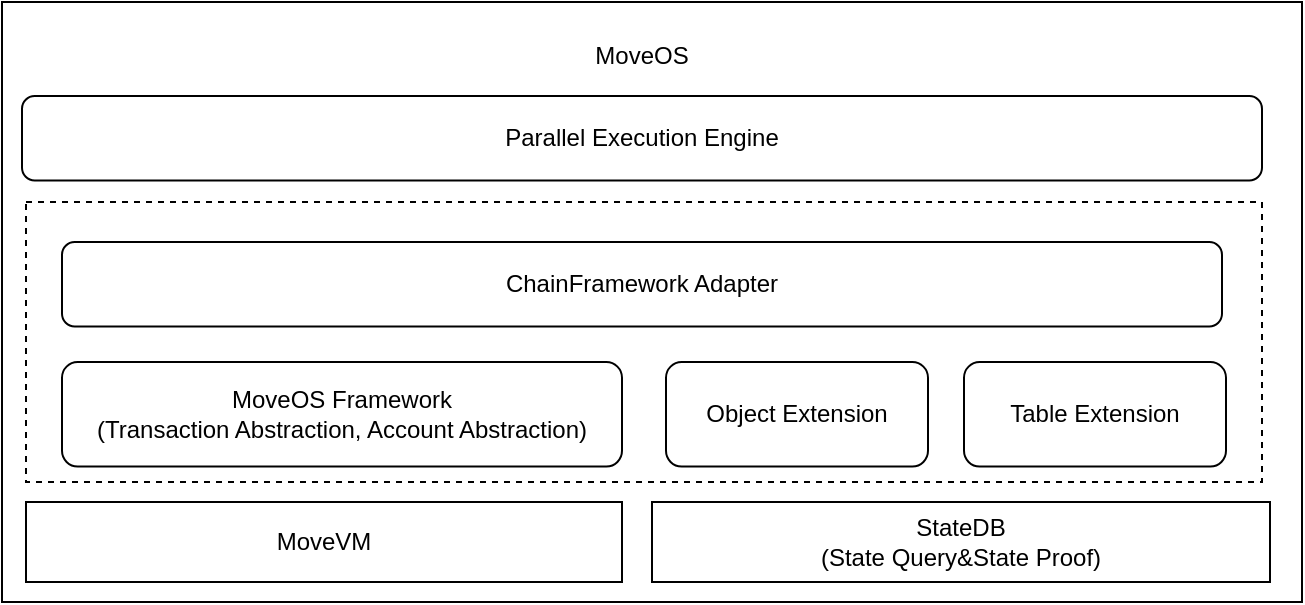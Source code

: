 <mxfile pages="7" scale="1" border="5" disableSvgWarning="true">
    <diagram id="5Dg04Nr58mkKkYB7gLD7" name="moveos">
        <mxGraphModel dx="1092" dy="715" grid="1" gridSize="10" guides="1" tooltips="1" connect="1" arrows="1" fold="1" page="1" pageScale="1" pageWidth="850" pageHeight="1100" math="0" shadow="0">
            <root>
                <mxCell id="0"/>
                <mxCell id="1" parent="0"/>
                <mxCell id="wN5z0VdmhAgD4SA51VTo-1" value="" style="rounded=0;whiteSpace=wrap;html=1;" parent="1" vertex="1">
                    <mxGeometry x="100" y="510" width="650" height="300" as="geometry"/>
                </mxCell>
                <mxCell id="wN5z0VdmhAgD4SA51VTo-2" value="MoveOS" style="rounded=0;whiteSpace=wrap;html=1;dashed=1;strokeColor=none;" parent="1" vertex="1">
                    <mxGeometry x="119.76" y="517" width="600.471" height="40" as="geometry"/>
                </mxCell>
                <mxCell id="wN5z0VdmhAgD4SA51VTo-3" value="MoveVM" style="rounded=0;whiteSpace=wrap;html=1;" parent="1" vertex="1">
                    <mxGeometry x="112" y="760" width="298" height="40" as="geometry"/>
                </mxCell>
                <mxCell id="wN5z0VdmhAgD4SA51VTo-4" value="" style="rounded=0;whiteSpace=wrap;html=1;dashed=1;" parent="1" vertex="1">
                    <mxGeometry x="112" y="610" width="618" height="140" as="geometry"/>
                </mxCell>
                <mxCell id="wN5z0VdmhAgD4SA51VTo-6" value="ChainFramework Adapter" style="rounded=1;whiteSpace=wrap;html=1;" parent="1" vertex="1">
                    <mxGeometry x="130" y="630" width="580" height="42.27" as="geometry"/>
                </mxCell>
                <mxCell id="wN5z0VdmhAgD4SA51VTo-9" value="Object Extension" style="rounded=1;whiteSpace=wrap;html=1;" parent="1" vertex="1">
                    <mxGeometry x="432" y="690" width="131" height="52.27" as="geometry"/>
                </mxCell>
                <mxCell id="wN5z0VdmhAgD4SA51VTo-10" value="MoveOS Framework&lt;br&gt;(Transaction Abstraction, Account Abstraction)" style="rounded=1;whiteSpace=wrap;html=1;" parent="1" vertex="1">
                    <mxGeometry x="130" y="690" width="280" height="52.27" as="geometry"/>
                </mxCell>
                <mxCell id="wN5z0VdmhAgD4SA51VTo-13" value="Table Extension" style="rounded=1;whiteSpace=wrap;html=1;" parent="1" vertex="1">
                    <mxGeometry x="581" y="690" width="131" height="52.27" as="geometry"/>
                </mxCell>
                <mxCell id="wN5z0VdmhAgD4SA51VTo-16" value="StateDB&lt;br&gt;(State Query&amp;amp;State Proof)" style="rounded=0;whiteSpace=wrap;html=1;" parent="1" vertex="1">
                    <mxGeometry x="425" y="760" width="309" height="40" as="geometry"/>
                </mxCell>
                <mxCell id="tf0aQhImynZTG2urDEBp-1" value="Parallel Execution Engine" style="rounded=1;whiteSpace=wrap;html=1;" parent="1" vertex="1">
                    <mxGeometry x="110" y="557" width="620" height="42.27" as="geometry"/>
                </mxCell>
            </root>
        </mxGraphModel>
    </diagram>
    <diagram id="2alpfbnSqNpXs6ikViOz" name="omo">
        <mxGraphModel dx="1192" dy="716" grid="1" gridSize="10" guides="1" tooltips="1" connect="1" arrows="1" fold="1" page="1" pageScale="1" pageWidth="850" pageHeight="1100" math="0" shadow="0">
            <root>
                <mxCell id="0"/>
                <mxCell id="1" parent="0"/>
                <mxCell id="XdkposplsFSqHSL-H2rm-19" value="OMO&lt;br&gt;&amp;nbsp;(MIPS Emulator)" style="whiteSpace=wrap;html=1;aspect=fixed;verticalAlign=top;" parent="1" vertex="1">
                    <mxGeometry x="560" y="220.5" width="151.5" height="151.5" as="geometry"/>
                </mxCell>
                <mxCell id="XdkposplsFSqHSL-H2rm-2" value="&lt;br&gt;MoveVM" style="ellipse;whiteSpace=wrap;html=1;aspect=fixed;verticalAlign=top;" parent="1" vertex="1">
                    <mxGeometry x="286.5" y="382" width="150" height="150" as="geometry"/>
                </mxCell>
                <mxCell id="XdkposplsFSqHSL-H2rm-3" value="MIPS.move" style="rounded=0;whiteSpace=wrap;html=1;" parent="1" vertex="1">
                    <mxGeometry x="304" y="433" width="115" height="60" as="geometry"/>
                </mxCell>
                <mxCell id="XdkposplsFSqHSL-H2rm-7" value="MoveVM" style="rounded=0;whiteSpace=wrap;html=1;" parent="1" vertex="1">
                    <mxGeometry x="575" y="277" width="115" height="60" as="geometry"/>
                </mxCell>
                <mxCell id="XdkposplsFSqHSL-H2rm-10" value="Challenger" style="text;html=1;align=center;verticalAlign=middle;resizable=0;points=[];autosize=1;strokeColor=none;fillColor=none;fontSize=16;" parent="1" vertex="1">
                    <mxGeometry x="708" y="281" width="100" height="30" as="geometry"/>
                </mxCell>
                <mxCell id="XdkposplsFSqHSL-H2rm-11" value="Defender" style="text;html=1;align=center;verticalAlign=middle;resizable=0;points=[];autosize=1;strokeColor=none;fillColor=none;fontSize=16;" parent="1" vertex="1">
                    <mxGeometry x="710" y="567" width="90" height="30" as="geometry"/>
                </mxCell>
                <mxCell id="XdkposplsFSqHSL-H2rm-12" value="" style="endArrow=classic;startArrow=classic;html=1;rounded=0;" parent="1" edge="1">
                    <mxGeometry width="50" height="50" relative="1" as="geometry">
                        <mxPoint x="639" y="494" as="sourcePoint"/>
                        <mxPoint x="639" y="394" as="targetPoint"/>
                    </mxGeometry>
                </mxCell>
                <mxCell id="wgEDJszfuv_QJwVBHLMD-2" value="&lt;span style=&quot;font-size: 16px; background-color: rgb(251, 251, 251);&quot;&gt;Interactive Fraud Proof&lt;/span&gt;" style="edgeLabel;html=1;align=center;verticalAlign=middle;resizable=0;points=[];" parent="XdkposplsFSqHSL-H2rm-12" vertex="1" connectable="0">
                    <mxGeometry x="0.061" y="2" relative="1" as="geometry">
                        <mxPoint as="offset"/>
                    </mxGeometry>
                </mxCell>
                <mxCell id="XdkposplsFSqHSL-H2rm-14" value="" style="endArrow=none;html=1;rounded=0;dashed=1;" parent="1" edge="1">
                    <mxGeometry width="50" height="50" relative="1" as="geometry">
                        <mxPoint x="464" y="680" as="sourcePoint"/>
                        <mxPoint x="464" y="161" as="targetPoint"/>
                    </mxGeometry>
                </mxCell>
                <mxCell id="XdkposplsFSqHSL-H2rm-15" value="Off-Chain" style="text;html=1;align=center;verticalAlign=middle;resizable=0;points=[];autosize=1;strokeColor=none;fillColor=none;fontSize=16;fontStyle=1" parent="1" vertex="1">
                    <mxGeometry x="582.5" y="150" width="100" height="30" as="geometry"/>
                </mxCell>
                <mxCell id="XdkposplsFSqHSL-H2rm-16" value="On-Chain" style="text;html=1;align=center;verticalAlign=middle;resizable=0;points=[];autosize=1;strokeColor=none;fillColor=none;fontSize=16;fontStyle=1" parent="1" vertex="1">
                    <mxGeometry x="312.5" y="150" width="100" height="30" as="geometry"/>
                </mxCell>
                <mxCell id="XdkposplsFSqHSL-H2rm-18" value="Arbitrate" style="text;html=1;align=center;verticalAlign=middle;resizable=0;points=[];autosize=1;strokeColor=none;fillColor=none;" parent="1" vertex="1">
                    <mxGeometry x="483" y="408" width="70" height="30" as="geometry"/>
                </mxCell>
                <mxCell id="R2SHoENa1AMxqyAqXyUj-1" value="or" style="text;html=1;strokeColor=none;fillColor=none;align=center;verticalAlign=middle;whiteSpace=wrap;rounded=0;" parent="1" vertex="1">
                    <mxGeometry x="328.5" y="355" width="60" height="30" as="geometry"/>
                </mxCell>
                <mxCell id="mZSC6QQ1Ej0cdaxBKfZL-1" value="&lt;br&gt;EVM" style="ellipse;whiteSpace=wrap;html=1;aspect=fixed;verticalAlign=top;" parent="1" vertex="1">
                    <mxGeometry x="286" y="207" width="150" height="150" as="geometry"/>
                </mxCell>
                <mxCell id="mZSC6QQ1Ej0cdaxBKfZL-2" value="MIPS.sol" style="rounded=0;whiteSpace=wrap;html=1;" parent="1" vertex="1">
                    <mxGeometry x="301" y="253" width="115" height="60" as="geometry"/>
                </mxCell>
                <mxCell id="wgEDJszfuv_QJwVBHLMD-1" value="" style="endArrow=classic;html=1;" parent="1" edge="1">
                    <mxGeometry width="50" height="50" relative="1" as="geometry">
                        <mxPoint x="550" y="439" as="sourcePoint"/>
                        <mxPoint x="476" y="439" as="targetPoint"/>
                    </mxGeometry>
                </mxCell>
                <mxCell id="QksyU1p-A5cM2u_yoaru-2" value="&lt;br&gt;Arbitrary VM" style="ellipse;whiteSpace=wrap;html=1;aspect=fixed;verticalAlign=top;" parent="1" vertex="1">
                    <mxGeometry x="285.5" y="559" width="150" height="150" as="geometry"/>
                </mxCell>
                <mxCell id="QksyU1p-A5cM2u_yoaru-3" value="MIPS Contract" style="rounded=0;whiteSpace=wrap;html=1;" parent="1" vertex="1">
                    <mxGeometry x="303" y="610" width="115" height="60" as="geometry"/>
                </mxCell>
                <mxCell id="QksyU1p-A5cM2u_yoaru-4" value="or" style="text;html=1;strokeColor=none;fillColor=none;align=center;verticalAlign=middle;whiteSpace=wrap;rounded=0;" parent="1" vertex="1">
                    <mxGeometry x="330.5" y="530" width="60" height="30" as="geometry"/>
                </mxCell>
                <mxCell id="B_G0NRVPA1ljCq9yVG63-4" value="MoveVM" style="rounded=0;whiteSpace=wrap;html=1;" parent="1" vertex="1">
                    <mxGeometry x="575" y="575" width="115" height="60" as="geometry"/>
                </mxCell>
                <mxCell id="B_G0NRVPA1ljCq9yVG63-5" value="OMO&lt;br&gt;&amp;nbsp;(MIPS Emulator)" style="whiteSpace=wrap;html=1;aspect=fixed;verticalAlign=top;" parent="1" vertex="1">
                    <mxGeometry x="560" y="518.5" width="151.5" height="151.5" as="geometry"/>
                </mxCell>
                <mxCell id="B_G0NRVPA1ljCq9yVG63-6" value="MoveVM" style="rounded=0;whiteSpace=wrap;html=1;" parent="1" vertex="1">
                    <mxGeometry x="578.25" y="575" width="115" height="60" as="geometry"/>
                </mxCell>
            </root>
        </mxGraphModel>
    </diagram>
    <diagram id="JpEhz7xsoWTMopCF3eo8" name="statedb">
        <mxGraphModel dx="1192" dy="716" grid="1" gridSize="10" guides="1" tooltips="1" connect="1" arrows="1" fold="1" page="1" pageScale="1" pageWidth="850" pageHeight="1100" background="#ffffff" math="0" shadow="0">
            <root>
                <mxCell id="0"/>
                <mxCell id="1" parent="0"/>
                <mxCell id="EfCglWQtfxGPOwnAxTzV-20" style="edgeStyle=none;html=1;exitX=0.5;exitY=1;exitDx=0;exitDy=0;fontSize=8;endArrow=none;endFill=0;" parent="1" source="EfCglWQtfxGPOwnAxTzV-1" target="EfCglWQtfxGPOwnAxTzV-4" edge="1">
                    <mxGeometry relative="1" as="geometry"/>
                </mxCell>
                <mxCell id="EfCglWQtfxGPOwnAxTzV-22" value="ObjectID(Hash(Address+0))" style="edgeLabel;html=1;align=center;verticalAlign=middle;resizable=0;points=[];fontSize=8;" parent="EfCglWQtfxGPOwnAxTzV-20" vertex="1" connectable="0">
                    <mxGeometry x="0.012" relative="1" as="geometry">
                        <mxPoint as="offset"/>
                    </mxGeometry>
                </mxCell>
                <mxCell id="EfCglWQtfxGPOwnAxTzV-21" style="edgeStyle=none;html=1;exitX=0.5;exitY=1;exitDx=0;exitDy=0;entryX=0.5;entryY=0;entryDx=0;entryDy=0;fontSize=8;endArrow=none;endFill=0;" parent="1" source="EfCglWQtfxGPOwnAxTzV-1" target="EfCglWQtfxGPOwnAxTzV-8" edge="1">
                    <mxGeometry relative="1" as="geometry"/>
                </mxCell>
                <mxCell id="EfCglWQtfxGPOwnAxTzV-37" value="ObjectID" style="edgeStyle=none;html=1;exitX=0.5;exitY=1;exitDx=0;exitDy=0;entryX=0.25;entryY=0;entryDx=0;entryDy=0;fontSize=8;endArrow=none;endFill=0;" parent="1" source="EfCglWQtfxGPOwnAxTzV-1" target="EfCglWQtfxGPOwnAxTzV-34" edge="1">
                    <mxGeometry relative="1" as="geometry"/>
                </mxCell>
                <mxCell id="d0_G30S1BKhN1SL5t5LG-12" style="edgeStyle=none;rounded=0;html=1;exitX=0.75;exitY=1;exitDx=0;exitDy=0;entryX=0.5;entryY=0;entryDx=0;entryDy=0;endArrow=none;endFill=0;" parent="1" source="EfCglWQtfxGPOwnAxTzV-1" target="d0_G30S1BKhN1SL5t5LG-4" edge="1">
                    <mxGeometry relative="1" as="geometry"/>
                </mxCell>
                <mxCell id="d0_G30S1BKhN1SL5t5LG-13" value="ObjectID(Address)" style="edgeLabel;html=1;align=center;verticalAlign=middle;resizable=0;points=[];fontSize=8;" parent="d0_G30S1BKhN1SL5t5LG-12" vertex="1" connectable="0">
                    <mxGeometry x="-0.016" y="2" relative="1" as="geometry">
                        <mxPoint as="offset"/>
                    </mxGeometry>
                </mxCell>
                <mxCell id="EfCglWQtfxGPOwnAxTzV-1" value="State Root(SMT)" style="rounded=0;whiteSpace=wrap;html=1;fontSize=8;" parent="1" vertex="1">
                    <mxGeometry x="500" y="230" width="104.5" height="20" as="geometry"/>
                </mxCell>
                <mxCell id="EfCglWQtfxGPOwnAxTzV-4" value="Object&amp;lt;TableInfo&amp;gt;&lt;br&gt;(ResourceTable)" style="swimlane;fontStyle=0;childLayout=stackLayout;horizontal=1;startSize=30;horizontalStack=0;resizeParent=1;resizeParentMax=0;resizeLast=0;collapsible=1;marginBottom=0;whiteSpace=wrap;html=1;fontSize=8;" parent="1" vertex="1">
                    <mxGeometry x="470" y="400" width="90" height="70" as="geometry">
                        <mxRectangle x="270" y="470" width="90" height="30" as="alternateBounds"/>
                    </mxGeometry>
                </mxCell>
                <mxCell id="EfCglWQtfxGPOwnAxTzV-5" value="ObjectID" style="text;strokeColor=default;fillColor=none;align=left;verticalAlign=middle;spacingLeft=4;spacingRight=4;overflow=hidden;points=[[0,0.5],[1,0.5]];portConstraint=eastwest;rotatable=0;whiteSpace=wrap;html=1;fontSize=8;dashed=1;" parent="EfCglWQtfxGPOwnAxTzV-4" vertex="1">
                    <mxGeometry y="30" width="90" height="20" as="geometry"/>
                </mxCell>
                <mxCell id="EfCglWQtfxGPOwnAxTzV-6" value="StateRoot" style="text;strokeColor=default;fillColor=none;align=left;verticalAlign=middle;spacingLeft=4;spacingRight=4;overflow=hidden;points=[[0,0.5],[1,0.5]];portConstraint=eastwest;rotatable=0;whiteSpace=wrap;html=1;fontSize=8;dashed=1;" parent="EfCglWQtfxGPOwnAxTzV-4" vertex="1">
                    <mxGeometry y="50" width="90" height="20" as="geometry"/>
                </mxCell>
                <mxCell id="EfCglWQtfxGPOwnAxTzV-8" value="Object&amp;lt;TableInfo&amp;gt;&lt;br&gt;(ModuleTable)" style="swimlane;fontStyle=0;childLayout=stackLayout;horizontal=1;startSize=30;horizontalStack=0;resizeParent=1;resizeParentMax=0;resizeLast=0;collapsible=1;marginBottom=0;whiteSpace=wrap;html=1;fontSize=8;" parent="1" vertex="1">
                    <mxGeometry x="604.5" y="400" width="90" height="70" as="geometry">
                        <mxRectangle x="270" y="470" width="90" height="30" as="alternateBounds"/>
                    </mxGeometry>
                </mxCell>
                <mxCell id="EfCglWQtfxGPOwnAxTzV-9" value="ObjectID" style="text;strokeColor=default;fillColor=none;align=left;verticalAlign=middle;spacingLeft=4;spacingRight=4;overflow=hidden;points=[[0,0.5],[1,0.5]];portConstraint=eastwest;rotatable=0;whiteSpace=wrap;html=1;fontSize=8;dashed=1;" parent="EfCglWQtfxGPOwnAxTzV-8" vertex="1">
                    <mxGeometry y="30" width="90" height="20" as="geometry"/>
                </mxCell>
                <mxCell id="EfCglWQtfxGPOwnAxTzV-10" value="StateRoot" style="text;strokeColor=default;fillColor=none;align=left;verticalAlign=middle;spacingLeft=4;spacingRight=4;overflow=hidden;points=[[0,0.5],[1,0.5]];portConstraint=eastwest;rotatable=0;whiteSpace=wrap;html=1;fontSize=8;dashed=1;" parent="EfCglWQtfxGPOwnAxTzV-8" vertex="1">
                    <mxGeometry y="50" width="90" height="20" as="geometry"/>
                </mxCell>
                <mxCell id="EfCglWQtfxGPOwnAxTzV-17" value="StructType1" style="edgeStyle=none;html=1;exitX=0.25;exitY=1;exitDx=0;exitDy=0;entryX=0.25;entryY=0;entryDx=0;entryDy=0;fontSize=8;endArrow=none;endFill=0;" parent="1" source="EfCglWQtfxGPOwnAxTzV-14" edge="1">
                    <mxGeometry relative="1" as="geometry">
                        <mxPoint x="342.5" y="580" as="targetPoint"/>
                    </mxGeometry>
                </mxCell>
                <mxCell id="EfCglWQtfxGPOwnAxTzV-19" value="rooch_framework::account::Account" style="edgeStyle=none;html=1;exitX=0.5;exitY=1;exitDx=0;exitDy=0;entryX=0.5;entryY=0;entryDx=0;entryDy=0;fontSize=8;endArrow=none;endFill=0;" parent="1" source="EfCglWQtfxGPOwnAxTzV-14" target="EfCglWQtfxGPOwnAxTzV-40" edge="1">
                    <mxGeometry x="0.659" y="30" relative="1" as="geometry">
                        <mxPoint x="432" y="580" as="targetPoint"/>
                        <mxPoint as="offset"/>
                    </mxGeometry>
                </mxCell>
                <mxCell id="EfCglWQtfxGPOwnAxTzV-14" value="State Root(SMT)" style="rounded=0;whiteSpace=wrap;html=1;fontSize=8;" parent="1" vertex="1">
                    <mxGeometry x="340" y="490" width="104.5" height="20" as="geometry"/>
                </mxCell>
                <mxCell id="EfCglWQtfxGPOwnAxTzV-23" value="ObjectID(Hash(Address+1))" style="edgeLabel;html=1;align=center;verticalAlign=middle;resizable=0;points=[];fontSize=8;" parent="1" vertex="1" connectable="0">
                    <mxGeometry x="630.001" y="349.995" as="geometry"/>
                </mxCell>
                <mxCell id="EfCglWQtfxGPOwnAxTzV-24" value="ModuleName1" style="edgeStyle=none;html=1;exitX=0.25;exitY=1;exitDx=0;exitDy=0;entryX=0.25;entryY=0;entryDx=0;entryDy=0;fontSize=8;endArrow=none;endFill=0;" parent="1" source="EfCglWQtfxGPOwnAxTzV-26" target="EfCglWQtfxGPOwnAxTzV-27" edge="1">
                    <mxGeometry relative="1" as="geometry"/>
                </mxCell>
                <mxCell id="EfCglWQtfxGPOwnAxTzV-25" value="ModuleName2" style="edgeStyle=none;html=1;exitX=0.5;exitY=1;exitDx=0;exitDy=0;entryX=0.75;entryY=0;entryDx=0;entryDy=0;fontSize=8;endArrow=none;endFill=0;" parent="1" source="EfCglWQtfxGPOwnAxTzV-26" target="EfCglWQtfxGPOwnAxTzV-28" edge="1">
                    <mxGeometry relative="1" as="geometry"/>
                </mxCell>
                <mxCell id="EfCglWQtfxGPOwnAxTzV-26" value="State Root(SMT)" style="rounded=0;whiteSpace=wrap;html=1;fontSize=8;" parent="1" vertex="1">
                    <mxGeometry x="657" y="540" width="104.5" height="20" as="geometry"/>
                </mxCell>
                <mxCell id="EfCglWQtfxGPOwnAxTzV-27" value="ByteCode1" style="rounded=0;whiteSpace=wrap;html=1;fontSize=8;" parent="1" vertex="1">
                    <mxGeometry x="647" y="630" width="50" height="20" as="geometry"/>
                </mxCell>
                <mxCell id="EfCglWQtfxGPOwnAxTzV-28" value="ByteCode2" style="rounded=0;whiteSpace=wrap;html=1;fontSize=8;" parent="1" vertex="1">
                    <mxGeometry x="711.5" y="630" width="50" height="20" as="geometry"/>
                </mxCell>
                <mxCell id="EfCglWQtfxGPOwnAxTzV-29" style="edgeStyle=none;html=1;entryX=0.5;entryY=0;entryDx=0;entryDy=0;fontSize=8;endArrow=classic;endFill=1;exitX=1;exitY=0.5;exitDx=0;exitDy=0;rounded=0;" parent="1" source="EfCglWQtfxGPOwnAxTzV-10" target="EfCglWQtfxGPOwnAxTzV-26" edge="1">
                    <mxGeometry relative="1" as="geometry">
                        <Array as="points">
                            <mxPoint x="710" y="460"/>
                        </Array>
                    </mxGeometry>
                </mxCell>
                <mxCell id="EfCglWQtfxGPOwnAxTzV-30" style="edgeStyle=none;html=1;entryX=0.5;entryY=0;entryDx=0;entryDy=0;fontSize=8;endArrow=classic;endFill=1;exitX=0;exitY=0.5;exitDx=0;exitDy=0;rounded=0;" parent="1" source="EfCglWQtfxGPOwnAxTzV-6" target="EfCglWQtfxGPOwnAxTzV-14" edge="1">
                    <mxGeometry relative="1" as="geometry">
                        <Array as="points">
                            <mxPoint x="392" y="460"/>
                        </Array>
                    </mxGeometry>
                </mxCell>
                <mxCell id="EfCglWQtfxGPOwnAxTzV-31" value="MoveStruct" style="swimlane;fontStyle=0;childLayout=stackLayout;horizontal=1;startSize=30;horizontalStack=0;resizeParent=1;resizeParentMax=0;resizeLast=0;collapsible=1;marginBottom=0;whiteSpace=wrap;html=1;fontSize=8;" parent="1" vertex="1">
                    <mxGeometry x="290" y="580" width="90" height="70" as="geometry">
                        <mxRectangle x="270" y="470" width="90" height="30" as="alternateBounds"/>
                    </mxGeometry>
                </mxCell>
                <mxCell id="EfCglWQtfxGPOwnAxTzV-32" value="ObjectID" style="text;strokeColor=default;fillColor=none;align=left;verticalAlign=middle;spacingLeft=4;spacingRight=4;overflow=hidden;points=[[0,0.5],[1,0.5]];portConstraint=eastwest;rotatable=0;whiteSpace=wrap;html=1;fontSize=8;dashed=1;" parent="EfCglWQtfxGPOwnAxTzV-31" vertex="1">
                    <mxGeometry y="30" width="90" height="20" as="geometry"/>
                </mxCell>
                <mxCell id="EfCglWQtfxGPOwnAxTzV-33" value="TableRef" style="text;strokeColor=default;fillColor=none;align=left;verticalAlign=middle;spacingLeft=4;spacingRight=4;overflow=hidden;points=[[0,0.5],[1,0.5]];portConstraint=eastwest;rotatable=0;whiteSpace=wrap;html=1;fontSize=8;dashed=1;" parent="EfCglWQtfxGPOwnAxTzV-31" vertex="1">
                    <mxGeometry y="50" width="90" height="20" as="geometry"/>
                </mxCell>
                <mxCell id="EfCglWQtfxGPOwnAxTzV-34" value="Object&amp;lt;T&amp;gt;" style="swimlane;fontStyle=0;childLayout=stackLayout;horizontal=1;startSize=30;horizontalStack=0;resizeParent=1;resizeParentMax=0;resizeLast=0;collapsible=1;marginBottom=0;whiteSpace=wrap;html=1;fontSize=8;" parent="1" vertex="1">
                    <mxGeometry x="278" y="400" width="90" height="70" as="geometry">
                        <mxRectangle x="270" y="470" width="90" height="30" as="alternateBounds"/>
                    </mxGeometry>
                </mxCell>
                <mxCell id="EfCglWQtfxGPOwnAxTzV-35" value="ObjectID" style="text;strokeColor=default;fillColor=none;align=left;verticalAlign=middle;spacingLeft=4;spacingRight=4;overflow=hidden;points=[[0,0.5],[1,0.5]];portConstraint=eastwest;rotatable=0;whiteSpace=wrap;html=1;fontSize=8;dashed=1;" parent="EfCglWQtfxGPOwnAxTzV-34" vertex="1">
                    <mxGeometry y="30" width="90" height="20" as="geometry"/>
                </mxCell>
                <mxCell id="EfCglWQtfxGPOwnAxTzV-36" value="T" style="text;strokeColor=default;fillColor=none;align=left;verticalAlign=middle;spacingLeft=4;spacingRight=4;overflow=hidden;points=[[0,0.5],[1,0.5]];portConstraint=eastwest;rotatable=0;whiteSpace=wrap;html=1;fontSize=8;dashed=1;" parent="EfCglWQtfxGPOwnAxTzV-34" vertex="1">
                    <mxGeometry y="50" width="90" height="20" as="geometry"/>
                </mxCell>
                <mxCell id="EfCglWQtfxGPOwnAxTzV-39" value="" style="edgeStyle=elbowEdgeStyle;elbow=horizontal;endArrow=classic;html=1;curved=0;rounded=0;endSize=8;startSize=8;fontSize=8;exitX=0;exitY=0.5;exitDx=0;exitDy=0;entryX=0;entryY=0.25;entryDx=0;entryDy=0;" parent="1" source="EfCglWQtfxGPOwnAxTzV-32" target="EfCglWQtfxGPOwnAxTzV-34" edge="1">
                    <mxGeometry width="50" height="50" relative="1" as="geometry">
                        <mxPoint x="340" y="440" as="sourcePoint"/>
                        <mxPoint x="390" y="390" as="targetPoint"/>
                        <Array as="points">
                            <mxPoint x="240" y="540"/>
                        </Array>
                    </mxGeometry>
                </mxCell>
                <mxCell id="EfCglWQtfxGPOwnAxTzV-40" value="Account" style="swimlane;fontStyle=0;childLayout=stackLayout;horizontal=1;startSize=30;horizontalStack=0;resizeParent=1;resizeParentMax=0;resizeLast=0;collapsible=1;marginBottom=0;whiteSpace=wrap;html=1;fontSize=8;" parent="1" vertex="1">
                    <mxGeometry x="400" y="580" width="90" height="70" as="geometry">
                        <mxRectangle x="270" y="470" width="90" height="30" as="alternateBounds"/>
                    </mxGeometry>
                </mxCell>
                <mxCell id="EfCglWQtfxGPOwnAxTzV-41" value="authentication_key" style="text;strokeColor=default;fillColor=none;align=left;verticalAlign=middle;spacingLeft=4;spacingRight=4;overflow=hidden;points=[[0,0.5],[1,0.5]];portConstraint=eastwest;rotatable=0;whiteSpace=wrap;html=1;fontSize=8;dashed=1;" parent="EfCglWQtfxGPOwnAxTzV-40" vertex="1">
                    <mxGeometry y="30" width="90" height="20" as="geometry"/>
                </mxCell>
                <mxCell id="EfCglWQtfxGPOwnAxTzV-42" value="sequence_number" style="text;strokeColor=default;fillColor=none;align=left;verticalAlign=middle;spacingLeft=4;spacingRight=4;overflow=hidden;points=[[0,0.5],[1,0.5]];portConstraint=eastwest;rotatable=0;whiteSpace=wrap;html=1;fontSize=8;dashed=1;" parent="EfCglWQtfxGPOwnAxTzV-40" vertex="1">
                    <mxGeometry y="50" width="90" height="20" as="geometry"/>
                </mxCell>
                <mxCell id="EfCglWQtfxGPOwnAxTzV-46" style="edgeStyle=none;html=1;exitX=0.5;exitY=0;exitDx=0;exitDy=0;entryX=0.5;entryY=1;entryDx=0;entryDy=0;fontSize=8;endArrow=none;endFill=0;" parent="1" source="EfCglWQtfxGPOwnAxTzV-43" target="EfCglWQtfxGPOwnAxTzV-1" edge="1">
                    <mxGeometry relative="1" as="geometry"/>
                </mxCell>
                <mxCell id="EfCglWQtfxGPOwnAxTzV-47" value="ObjectID" style="edgeLabel;html=1;align=center;verticalAlign=middle;resizable=0;points=[];fontSize=8;" parent="EfCglWQtfxGPOwnAxTzV-46" vertex="1" connectable="0">
                    <mxGeometry x="-0.069" y="1" relative="1" as="geometry">
                        <mxPoint as="offset"/>
                    </mxGeometry>
                </mxCell>
                <mxCell id="EfCglWQtfxGPOwnAxTzV-43" value="Object&amp;lt;TableInfo&amp;gt;" style="swimlane;fontStyle=0;childLayout=stackLayout;horizontal=1;startSize=30;horizontalStack=0;resizeParent=1;resizeParentMax=0;resizeLast=0;collapsible=1;marginBottom=0;whiteSpace=wrap;html=1;fontSize=8;" parent="1" vertex="1">
                    <mxGeometry x="100" y="400" width="90" height="70" as="geometry">
                        <mxRectangle x="270" y="470" width="90" height="30" as="alternateBounds"/>
                    </mxGeometry>
                </mxCell>
                <mxCell id="EfCglWQtfxGPOwnAxTzV-44" value="ObjectID" style="text;strokeColor=default;fillColor=none;align=left;verticalAlign=middle;spacingLeft=4;spacingRight=4;overflow=hidden;points=[[0,0.5],[1,0.5]];portConstraint=eastwest;rotatable=0;whiteSpace=wrap;html=1;fontSize=8;dashed=1;" parent="EfCglWQtfxGPOwnAxTzV-43" vertex="1">
                    <mxGeometry y="30" width="90" height="20" as="geometry"/>
                </mxCell>
                <mxCell id="EfCglWQtfxGPOwnAxTzV-45" value="StateRoot" style="text;strokeColor=default;fillColor=none;align=left;verticalAlign=middle;spacingLeft=4;spacingRight=4;overflow=hidden;points=[[0,0.5],[1,0.5]];portConstraint=eastwest;rotatable=0;whiteSpace=wrap;html=1;fontSize=8;dashed=1;" parent="EfCglWQtfxGPOwnAxTzV-43" vertex="1">
                    <mxGeometry y="50" width="90" height="20" as="geometry"/>
                </mxCell>
                <mxCell id="EfCglWQtfxGPOwnAxTzV-48" value="Key1" style="edgeStyle=none;html=1;exitX=0.25;exitY=1;exitDx=0;exitDy=0;entryX=0.25;entryY=0;entryDx=0;entryDy=0;fontSize=8;endArrow=none;endFill=0;" parent="1" source="EfCglWQtfxGPOwnAxTzV-50" target="EfCglWQtfxGPOwnAxTzV-51" edge="1">
                    <mxGeometry relative="1" as="geometry"/>
                </mxCell>
                <mxCell id="EfCglWQtfxGPOwnAxTzV-49" value="Key2" style="edgeStyle=none;html=1;exitX=0.5;exitY=1;exitDx=0;exitDy=0;entryX=0.75;entryY=0;entryDx=0;entryDy=0;fontSize=8;endArrow=none;endFill=0;" parent="1" source="EfCglWQtfxGPOwnAxTzV-50" target="EfCglWQtfxGPOwnAxTzV-52" edge="1">
                    <mxGeometry relative="1" as="geometry"/>
                </mxCell>
                <mxCell id="EfCglWQtfxGPOwnAxTzV-50" value="State Root(SMT)" style="rounded=0;whiteSpace=wrap;html=1;fontSize=8;" parent="1" vertex="1">
                    <mxGeometry x="60" y="510" width="104.5" height="20" as="geometry"/>
                </mxCell>
                <mxCell id="EfCglWQtfxGPOwnAxTzV-51" value="Value1" style="rounded=0;whiteSpace=wrap;html=1;fontSize=8;" parent="1" vertex="1">
                    <mxGeometry x="50" y="600" width="50" height="20" as="geometry"/>
                </mxCell>
                <mxCell id="EfCglWQtfxGPOwnAxTzV-52" value="Value2" style="rounded=0;whiteSpace=wrap;html=1;fontSize=8;" parent="1" vertex="1">
                    <mxGeometry x="114.5" y="600" width="50" height="20" as="geometry"/>
                </mxCell>
                <mxCell id="EfCglWQtfxGPOwnAxTzV-54" value="" style="edgeStyle=elbowEdgeStyle;elbow=horizontal;endArrow=none;html=1;curved=0;rounded=0;endSize=8;startSize=8;fontSize=8;entryX=0;entryY=0.5;entryDx=0;entryDy=0;startArrow=classic;startFill=1;endFill=0;" parent="1" target="EfCglWQtfxGPOwnAxTzV-45" edge="1">
                    <mxGeometry width="50" height="50" relative="1" as="geometry">
                        <mxPoint x="80" y="510" as="sourcePoint"/>
                        <mxPoint x="80" y="440" as="targetPoint"/>
                        <Array as="points">
                            <mxPoint x="80" y="460"/>
                        </Array>
                    </mxGeometry>
                </mxCell>
                <mxCell id="d0_G30S1BKhN1SL5t5LG-3" style="edgeStyle=orthogonalEdgeStyle;html=1;exitX=0;exitY=0.5;exitDx=0;exitDy=0;entryX=1;entryY=0.25;entryDx=0;entryDy=0;rounded=0;" parent="1" source="EfCglWQtfxGPOwnAxTzV-33" target="EfCglWQtfxGPOwnAxTzV-43" edge="1">
                    <mxGeometry relative="1" as="geometry">
                        <Array as="points">
                            <mxPoint x="220" y="640"/>
                            <mxPoint x="220" y="418"/>
                        </Array>
                    </mxGeometry>
                </mxCell>
                <mxCell id="d0_G30S1BKhN1SL5t5LG-4" value="Object&amp;lt;AccountStorage&amp;gt;" style="swimlane;fontStyle=0;childLayout=stackLayout;horizontal=1;startSize=30;horizontalStack=0;resizeParent=1;resizeParentMax=0;resizeLast=0;collapsible=1;marginBottom=0;whiteSpace=wrap;html=1;fontSize=8;" parent="1" vertex="1">
                    <mxGeometry x="736" y="400" width="94" height="70" as="geometry">
                        <mxRectangle x="270" y="470" width="90" height="30" as="alternateBounds"/>
                    </mxGeometry>
                </mxCell>
                <mxCell id="d0_G30S1BKhN1SL5t5LG-5" value="Resources" style="text;strokeColor=default;fillColor=none;align=left;verticalAlign=middle;spacingLeft=4;spacingRight=4;overflow=hidden;points=[[0,0.5],[1,0.5]];portConstraint=eastwest;rotatable=0;whiteSpace=wrap;html=1;fontSize=8;dashed=1;" parent="d0_G30S1BKhN1SL5t5LG-4" vertex="1">
                    <mxGeometry y="30" width="94" height="20" as="geometry"/>
                </mxCell>
                <mxCell id="d0_G30S1BKhN1SL5t5LG-6" value="Modules" style="text;strokeColor=default;fillColor=none;align=left;verticalAlign=middle;spacingLeft=4;spacingRight=4;overflow=hidden;points=[[0,0.5],[1,0.5]];portConstraint=eastwest;rotatable=0;whiteSpace=wrap;html=1;fontSize=8;dashed=1;" parent="d0_G30S1BKhN1SL5t5LG-4" vertex="1">
                    <mxGeometry y="50" width="94" height="20" as="geometry"/>
                </mxCell>
                <mxCell id="d0_G30S1BKhN1SL5t5LG-9" style="edgeStyle=orthogonalEdgeStyle;rounded=0;html=1;exitX=0;exitY=0.5;exitDx=0;exitDy=0;entryX=1;entryY=0.25;entryDx=0;entryDy=0;" parent="1" source="d0_G30S1BKhN1SL5t5LG-6" target="EfCglWQtfxGPOwnAxTzV-8" edge="1">
                    <mxGeometry relative="1" as="geometry"/>
                </mxCell>
                <mxCell id="d0_G30S1BKhN1SL5t5LG-10" style="edgeStyle=orthogonalEdgeStyle;rounded=0;html=1;exitX=0;exitY=0.5;exitDx=0;exitDy=0;entryX=0.75;entryY=0;entryDx=0;entryDy=0;" parent="1" source="d0_G30S1BKhN1SL5t5LG-5" target="EfCglWQtfxGPOwnAxTzV-4" edge="1">
                    <mxGeometry relative="1" as="geometry">
                        <mxPoint x="720" y="360" as="targetPoint"/>
                        <Array as="points">
                            <mxPoint x="730" y="440"/>
                            <mxPoint x="730" y="390"/>
                            <mxPoint x="538" y="390"/>
                        </Array>
                    </mxGeometry>
                </mxCell>
            </root>
        </mxGraphModel>
    </diagram>
    <diagram id="RnYH5GV5izf0RyfVhBAA" name="StorageAbstraction">
        <mxGraphModel dx="405" dy="716" grid="1" gridSize="10" guides="1" tooltips="1" connect="1" arrows="1" fold="1" page="1" pageScale="1" pageWidth="850" pageHeight="1100" math="0" shadow="0">
            <root>
                <mxCell id="0"/>
                <mxCell id="1" parent="0"/>
                <mxCell id="VE-epdOxlRjSkLW2V2dk-1" value="" style="rounded=0;whiteSpace=wrap;html=1;" vertex="1" parent="1">
                    <mxGeometry x="110" y="280" width="650" height="270" as="geometry"/>
                </mxCell>
                <mxCell id="VE-epdOxlRjSkLW2V2dk-2" value="Storage Abstraction" style="rounded=0;whiteSpace=wrap;html=1;dashed=1;strokeColor=none;" vertex="1" parent="1">
                    <mxGeometry x="132.76" y="292" width="600.471" height="40" as="geometry"/>
                </mxCell>
                <mxCell id="VE-epdOxlRjSkLW2V2dk-9" value="RawTable" style="rounded=0;whiteSpace=wrap;html=1;" vertex="1" parent="1">
                    <mxGeometry x="133" y="500" width="604" height="40" as="geometry"/>
                </mxCell>
                <mxCell id="VE-epdOxlRjSkLW2V2dk-11" value="Table" style="rounded=0;whiteSpace=wrap;html=1;" vertex="1" parent="1">
                    <mxGeometry x="133" y="440" width="187" height="40" as="geometry"/>
                </mxCell>
                <mxCell id="VE-epdOxlRjSkLW2V2dk-12" value="TypeTable" style="rounded=0;whiteSpace=wrap;html=1;" vertex="1" parent="1">
                    <mxGeometry x="340" y="440" width="187" height="40" as="geometry"/>
                </mxCell>
                <mxCell id="VE-epdOxlRjSkLW2V2dk-13" value="ObjectStorage" style="rounded=0;whiteSpace=wrap;html=1;" vertex="1" parent="1">
                    <mxGeometry x="547.23" y="440" width="187" height="40" as="geometry"/>
                </mxCell>
                <mxCell id="1LlnzmgLya8TC7z18cx_-1" value="AccountStorage&lt;div style=&quot;text-align: justify;&quot;&gt;&lt;/div&gt;" style="rounded=0;whiteSpace=wrap;html=1;dashed=1;fillColor=none;verticalAlign=top;" vertex="1" parent="1">
                    <mxGeometry x="129.76" y="350" width="400.24" height="80" as="geometry"/>
                </mxCell>
                <mxCell id="VE-epdOxlRjSkLW2V2dk-14" value="ResourceTable" style="rounded=0;whiteSpace=wrap;html=1;" vertex="1" parent="1">
                    <mxGeometry x="340" y="380" width="187" height="40" as="geometry"/>
                </mxCell>
                <mxCell id="VE-epdOxlRjSkLW2V2dk-15" value="ModuleTable" style="rounded=0;whiteSpace=wrap;html=1;" vertex="1" parent="1">
                    <mxGeometry x="133" y="380" width="187" height="40" as="geometry"/>
                </mxCell>
                <mxCell id="lG586sItyR9QX2SpN4v9-2" value="App Specific Storage" style="rounded=0;whiteSpace=wrap;html=1;dashed=1;" vertex="1" parent="1">
                    <mxGeometry x="547.23" y="350" width="187" height="80" as="geometry"/>
                </mxCell>
            </root>
        </mxGraphModel>
    </diagram>
    <diagram id="VMdmvHIP7ZLM2UMgbgJ8" name="transaction-flow-functional-perspective">
        <mxGraphModel dx="1092" dy="715" grid="1" gridSize="10" guides="1" tooltips="1" connect="1" arrows="1" fold="1" page="1" pageScale="1" pageWidth="850" pageHeight="1100" math="0" shadow="0">
            <root>
                <mxCell id="0"/>
                <mxCell id="1" parent="0"/>
                <mxCell id="5CfAKoUlsBRQquJSSkqE-84" style="edgeStyle=none;html=1;exitX=0;exitY=0.5;exitDx=0;exitDy=0;strokeColor=#330000;fontSize=10;endArrow=none;endFill=0;" parent="1" source="5CfAKoUlsBRQquJSSkqE-48" edge="1">
                    <mxGeometry relative="1" as="geometry">
                        <mxPoint x="80" y="650" as="targetPoint"/>
                    </mxGeometry>
                </mxCell>
                <mxCell id="5CfAKoUlsBRQquJSSkqE-85" value="tx execution info" style="edgeLabel;html=1;align=center;verticalAlign=middle;resizable=0;points=[];fontSize=10;" parent="5CfAKoUlsBRQquJSSkqE-84" vertex="1" connectable="0">
                    <mxGeometry x="0.385" y="-1" relative="1" as="geometry">
                        <mxPoint x="14" as="offset"/>
                    </mxGeometry>
                </mxCell>
                <mxCell id="5CfAKoUlsBRQquJSSkqE-48" value="execute_tx" style="rounded=0;whiteSpace=wrap;html=1;dashed=1;strokeColor=#330000;strokeWidth=1;fontSize=10;fillColor=none;verticalAlign=top;" parent="1" vertex="1">
                    <mxGeometry x="168" y="449" width="180" height="401" as="geometry"/>
                </mxCell>
                <mxCell id="5CfAKoUlsBRQquJSSkqE-38" value="validate_tx" style="rounded=0;whiteSpace=wrap;html=1;dashed=1;strokeColor=#330000;strokeWidth=1;fontSize=10;fillColor=none;verticalAlign=top;" parent="1" vertex="1">
                    <mxGeometry x="168" y="72" width="180" height="190" as="geometry"/>
                </mxCell>
                <mxCell id="5CfAKoUlsBRQquJSSkqE-3" value="" style="endArrow=none;html=1;dashed=1;" parent="1" edge="1">
                    <mxGeometry width="50" height="50" relative="1" as="geometry">
                        <mxPoint x="136" y="1080" as="sourcePoint"/>
                        <mxPoint x="136" y="10" as="targetPoint"/>
                    </mxGeometry>
                </mxCell>
                <mxCell id="5CfAKoUlsBRQquJSSkqE-40" style="edgeStyle=none;html=1;exitX=0.5;exitY=1;exitDx=0;exitDy=0;entryX=0.5;entryY=0;entryDx=0;entryDy=0;strokeColor=#330000;fontSize=10;" parent="1" source="5CfAKoUlsBRQquJSSkqE-4" target="5CfAKoUlsBRQquJSSkqE-6" edge="1">
                    <mxGeometry relative="1" as="geometry"/>
                </mxCell>
                <mxCell id="5CfAKoUlsBRQquJSSkqE-41" value="MultiChain Tx&lt;br&gt;from Client" style="edgeLabel;html=1;align=center;verticalAlign=middle;resizable=0;points=[];fontSize=10;" parent="5CfAKoUlsBRQquJSSkqE-40" vertex="1" connectable="0">
                    <mxGeometry x="-0.094" y="2" relative="1" as="geometry">
                        <mxPoint y="-6" as="offset"/>
                    </mxGeometry>
                </mxCell>
                <mxCell id="5CfAKoUlsBRQquJSSkqE-4" value="" style="ellipse;html=1;shape=startState;fillColor=#000000;strokeColor=#330000;" parent="1" vertex="1">
                    <mxGeometry x="50" y="50" width="30" height="30" as="geometry"/>
                </mxCell>
                <mxCell id="5CfAKoUlsBRQquJSSkqE-39" style="edgeStyle=none;html=1;strokeColor=#330000;fontSize=10;entryX=-0.008;entryY=0.351;entryDx=0;entryDy=0;entryPerimeter=0;" parent="1" target="5CfAKoUlsBRQquJSSkqE-38" edge="1">
                    <mxGeometry relative="1" as="geometry">
                        <mxPoint x="109" y="139.386" as="sourcePoint"/>
                        <mxPoint x="160" y="139" as="targetPoint"/>
                    </mxGeometry>
                </mxCell>
                <mxCell id="5CfAKoUlsBRQquJSSkqE-6" value="validate_tx" style="rounded=1;whiteSpace=wrap;html=1;absoluteArcSize=1;arcSize=14;strokeWidth=1;strokeColor=#330000;" parent="1" vertex="1">
                    <mxGeometry x="19" y="130" width="90" height="20" as="geometry"/>
                </mxCell>
                <mxCell id="5CfAKoUlsBRQquJSSkqE-7" value="Executor" style="text;html=1;strokeColor=none;fillColor=none;align=center;verticalAlign=middle;whiteSpace=wrap;rounded=0;" parent="1" vertex="1">
                    <mxGeometry x="230" y="10" width="60" height="30" as="geometry"/>
                </mxCell>
                <mxCell id="5CfAKoUlsBRQquJSSkqE-8" value="Sequencer" style="text;html=1;strokeColor=none;fillColor=none;align=center;verticalAlign=middle;whiteSpace=wrap;rounded=0;" parent="1" vertex="1">
                    <mxGeometry x="700" y="10" width="60" height="30" as="geometry"/>
                </mxCell>
                <mxCell id="5CfAKoUlsBRQquJSSkqE-9" value="RPC Service" style="text;html=1;strokeColor=none;fillColor=none;align=center;verticalAlign=middle;whiteSpace=wrap;rounded=0;" parent="1" vertex="1">
                    <mxGeometry x="24" y="10" width="85" height="30" as="geometry"/>
                </mxCell>
                <mxCell id="5CfAKoUlsBRQquJSSkqE-19" style="edgeStyle=none;html=1;entryX=0.5;entryY=0;entryDx=0;entryDy=0;strokeColor=#330000;" parent="1" source="5CfAKoUlsBRQquJSSkqE-10" target="5CfAKoUlsBRQquJSSkqE-11" edge="1">
                    <mxGeometry relative="1" as="geometry"/>
                </mxCell>
                <mxCell id="5CfAKoUlsBRQquJSSkqE-71" style="edgeStyle=none;html=1;exitX=1;exitY=0.5;exitDx=0;exitDy=0;entryX=0;entryY=0.5;entryDx=0;entryDy=0;strokeColor=#330000;fontSize=10;endArrow=classic;endFill=1;startArrow=classic;startFill=1;" parent="1" source="5CfAKoUlsBRQquJSSkqE-10" target="5CfAKoUlsBRQquJSSkqE-70" edge="1">
                    <mxGeometry relative="1" as="geometry"/>
                </mxCell>
                <mxCell id="5CfAKoUlsBRQquJSSkqE-10" value="resolve MultiChainAddress" style="rounded=1;whiteSpace=wrap;html=1;absoluteArcSize=1;arcSize=14;strokeWidth=1;strokeColor=#330000;fontSize=10;" parent="1" vertex="1">
                    <mxGeometry x="188" y="103" width="130" height="30" as="geometry"/>
                </mxCell>
                <mxCell id="5CfAKoUlsBRQquJSSkqE-20" style="edgeStyle=none;html=1;exitX=0.5;exitY=1;exitDx=0;exitDy=0;entryX=0.5;entryY=0;entryDx=0;entryDy=0;strokeColor=#330000;" parent="1" source="5CfAKoUlsBRQquJSSkqE-11" target="5CfAKoUlsBRQquJSSkqE-12" edge="1">
                    <mxGeometry relative="1" as="geometry"/>
                </mxCell>
                <mxCell id="5CfAKoUlsBRQquJSSkqE-11" value="construct MoveOS Tx" style="rounded=1;whiteSpace=wrap;html=1;absoluteArcSize=1;arcSize=14;strokeWidth=1;strokeColor=#330000;fontSize=10;" parent="1" vertex="1">
                    <mxGeometry x="188" y="162" width="130" height="30" as="geometry"/>
                </mxCell>
                <mxCell id="5CfAKoUlsBRQquJSSkqE-30" style="edgeStyle=none;html=1;exitX=0.5;exitY=1;exitDx=0;exitDy=0;entryX=0.5;entryY=0;entryDx=0;entryDy=0;entryPerimeter=0;strokeColor=#330000;" parent="1" source="5CfAKoUlsBRQquJSSkqE-38" target="5CfAKoUlsBRQquJSSkqE-27" edge="1">
                    <mxGeometry relative="1" as="geometry">
                        <Array as="points">
                            <mxPoint x="250" y="280"/>
                            <mxPoint x="70" y="280"/>
                        </Array>
                    </mxGeometry>
                </mxCell>
                <mxCell id="5CfAKoUlsBRQquJSSkqE-78" style="edgeStyle=none;html=1;entryX=-0.013;entryY=0.34;entryDx=0;entryDy=0;entryPerimeter=0;strokeColor=#330000;fontSize=10;endArrow=classic;endFill=1;startArrow=classic;startFill=1;" parent="1" target="5CfAKoUlsBRQquJSSkqE-74" edge="1">
                    <mxGeometry relative="1" as="geometry">
                        <mxPoint x="320" y="239" as="sourcePoint"/>
                    </mxGeometry>
                </mxCell>
                <mxCell id="5CfAKoUlsBRQquJSSkqE-12" value="validate MoveOS Tx&amp;nbsp;" style="rounded=1;whiteSpace=wrap;html=1;absoluteArcSize=1;arcSize=14;strokeWidth=1;strokeColor=#330000;fontSize=10;" parent="1" vertex="1">
                    <mxGeometry x="188" y="222" width="130" height="30" as="geometry"/>
                </mxCell>
                <mxCell id="5CfAKoUlsBRQquJSSkqE-83" style="edgeStyle=none;html=1;exitX=1;exitY=0.5;exitDx=0;exitDy=0;entryX=-0.001;entryY=0.293;entryDx=0;entryDy=0;strokeColor=#330000;fontSize=10;endArrow=classic;endFill=1;startArrow=classic;startFill=1;entryPerimeter=0;" parent="1" source="5CfAKoUlsBRQquJSSkqE-14" target="5CfAKoUlsBRQquJSSkqE-79" edge="1">
                    <mxGeometry relative="1" as="geometry">
                        <mxPoint x="323" y="494" as="sourcePoint"/>
                        <mxPoint x="400" y="489.25" as="targetPoint"/>
                    </mxGeometry>
                </mxCell>
                <mxCell id="5CfAKoUlsBRQquJSSkqE-14" value="pre_execute Tx&amp;nbsp;" style="rounded=1;whiteSpace=wrap;html=1;absoluteArcSize=1;arcSize=14;strokeWidth=1;strokeColor=#330000;fontSize=10;" parent="1" vertex="1">
                    <mxGeometry x="193" y="484" width="130" height="30" as="geometry"/>
                </mxCell>
                <mxCell id="5CfAKoUlsBRQquJSSkqE-62" style="edgeStyle=none;html=1;exitX=0.5;exitY=1;exitDx=0;exitDy=0;entryX=0;entryY=0;entryDx=0;entryDy=0;strokeColor=#330000;fontSize=10;endArrow=classic;endFill=1;" parent="1" source="5CfAKoUlsBRQquJSSkqE-23" target="5CfAKoUlsBRQquJSSkqE-61" edge="1">
                    <mxGeometry relative="1" as="geometry"/>
                </mxCell>
                <mxCell id="5CfAKoUlsBRQquJSSkqE-23" value="Reject" style="rounded=1;whiteSpace=wrap;html=1;absoluteArcSize=1;arcSize=14;strokeWidth=1;strokeColor=#330000;fontSize=10;" parent="1" vertex="1">
                    <mxGeometry x="4.5" y="1000" width="48.5" height="30" as="geometry"/>
                </mxCell>
                <mxCell id="5CfAKoUlsBRQquJSSkqE-63" style="edgeStyle=none;html=1;exitX=0.5;exitY=1;exitDx=0;exitDy=0;entryX=1;entryY=0;entryDx=0;entryDy=0;strokeColor=#330000;fontSize=10;endArrow=classic;endFill=1;" parent="1" source="5CfAKoUlsBRQquJSSkqE-24" target="5CfAKoUlsBRQquJSSkqE-61" edge="1">
                    <mxGeometry relative="1" as="geometry"/>
                </mxCell>
                <mxCell id="5CfAKoUlsBRQquJSSkqE-24" value="Accept" style="rounded=1;whiteSpace=wrap;html=1;absoluteArcSize=1;arcSize=14;strokeWidth=1;strokeColor=#330000;fontSize=10;" parent="1" vertex="1">
                    <mxGeometry x="68" y="1000" width="48.5" height="30" as="geometry"/>
                </mxCell>
                <mxCell id="5CfAKoUlsBRQquJSSkqE-31" style="edgeStyle=none;html=1;exitX=0;exitY=0.5;exitDx=0;exitDy=0;exitPerimeter=0;entryX=0.5;entryY=0;entryDx=0;entryDy=0;strokeColor=#330000;" parent="1" source="5CfAKoUlsBRQquJSSkqE-27" target="5CfAKoUlsBRQquJSSkqE-23" edge="1">
                    <mxGeometry relative="1" as="geometry">
                        <Array as="points">
                            <mxPoint x="30" y="370"/>
                        </Array>
                    </mxGeometry>
                </mxCell>
                <mxCell id="5CfAKoUlsBRQquJSSkqE-32" value="No" style="edgeLabel;html=1;align=center;verticalAlign=middle;resizable=0;points=[];fontSize=10;" parent="5CfAKoUlsBRQquJSSkqE-31" vertex="1" connectable="0">
                    <mxGeometry x="0.023" relative="1" as="geometry">
                        <mxPoint as="offset"/>
                    </mxGeometry>
                </mxCell>
                <mxCell id="5CfAKoUlsBRQquJSSkqE-43" style="edgeStyle=none;html=1;exitX=0.5;exitY=1;exitDx=0;exitDy=0;exitPerimeter=0;entryX=0.368;entryY=0.05;entryDx=0;entryDy=0;entryPerimeter=0;strokeColor=#330000;fontSize=10;" parent="1" source="5CfAKoUlsBRQquJSSkqE-27" target="5CfAKoUlsBRQquJSSkqE-42" edge="1">
                    <mxGeometry relative="1" as="geometry"/>
                </mxCell>
                <mxCell id="5CfAKoUlsBRQquJSSkqE-44" value="Yes" style="edgeLabel;html=1;align=center;verticalAlign=middle;resizable=0;points=[];fontSize=10;" parent="5CfAKoUlsBRQquJSSkqE-43" vertex="1" connectable="0">
                    <mxGeometry x="-0.186" y="1" relative="1" as="geometry">
                        <mxPoint as="offset"/>
                    </mxGeometry>
                </mxCell>
                <mxCell id="5CfAKoUlsBRQquJSSkqE-27" value="Tx is validate" style="strokeWidth=1;html=1;shape=mxgraph.flowchart.decision;whiteSpace=wrap;strokeColor=#330000;fontSize=10;" parent="1" vertex="1">
                    <mxGeometry x="29" y="302" width="80" height="55" as="geometry"/>
                </mxCell>
                <mxCell id="vBP2vsidiobIncyj9APb-1" style="edgeStyle=none;html=1;entryX=0;entryY=0.5;entryDx=0;entryDy=0;startArrow=classic;startFill=1;" parent="1" source="5CfAKoUlsBRQquJSSkqE-34" target="5CfAKoUlsBRQquJSSkqE-92" edge="1">
                    <mxGeometry relative="1" as="geometry"/>
                </mxCell>
                <mxCell id="5CfAKoUlsBRQquJSSkqE-34" value="post_execute Tx&amp;nbsp;" style="rounded=1;whiteSpace=wrap;html=1;absoluteArcSize=1;arcSize=14;strokeWidth=1;strokeColor=#330000;fontSize=10;" parent="1" vertex="1">
                    <mxGeometry x="195" y="790" width="130" height="30" as="geometry"/>
                </mxCell>
                <mxCell id="5CfAKoUlsBRQquJSSkqE-91" style="edgeStyle=none;html=1;exitX=1;exitY=0.5;exitDx=0;exitDy=0;entryX=0;entryY=0.25;entryDx=0;entryDy=0;strokeColor=#330000;fontSize=10;endArrow=classic;endFill=1;startArrow=classic;startFill=1;" parent="1" source="5CfAKoUlsBRQquJSSkqE-35" target="5CfAKoUlsBRQquJSSkqE-89" edge="1">
                    <mxGeometry relative="1" as="geometry"/>
                </mxCell>
                <mxCell id="5CfAKoUlsBRQquJSSkqE-35" value="execute Tx&amp;nbsp;" style="rounded=1;whiteSpace=wrap;html=1;absoluteArcSize=1;arcSize=14;strokeWidth=1;strokeColor=#330000;fontSize=10;" parent="1" vertex="1">
                    <mxGeometry x="195" y="640" width="130" height="30" as="geometry"/>
                </mxCell>
                <mxCell id="5CfAKoUlsBRQquJSSkqE-45" style="edgeStyle=none;html=1;exitX=1;exitY=0.25;exitDx=0;exitDy=0;strokeColor=#330000;fontSize=10;entryX=0;entryY=0.75;entryDx=0;entryDy=0;" parent="1" source="5CfAKoUlsBRQquJSSkqE-42" target="5CfAKoUlsBRQquJSSkqE-46" edge="1">
                    <mxGeometry relative="1" as="geometry">
                        <mxPoint x="640" y="395" as="targetPoint"/>
                    </mxGeometry>
                </mxCell>
                <mxCell id="5CfAKoUlsBRQquJSSkqE-52" style="edgeStyle=none;html=1;exitX=0.5;exitY=1;exitDx=0;exitDy=0;strokeColor=#330000;fontSize=10;" parent="1" source="5CfAKoUlsBRQquJSSkqE-42" target="5CfAKoUlsBRQquJSSkqE-47" edge="1">
                    <mxGeometry relative="1" as="geometry"/>
                </mxCell>
                <mxCell id="5CfAKoUlsBRQquJSSkqE-42" value="sequence_tx" style="rounded=1;whiteSpace=wrap;html=1;absoluteArcSize=1;arcSize=14;strokeWidth=1;strokeColor=#330000;" parent="1" vertex="1">
                    <mxGeometry x="37" y="389" width="87" height="20" as="geometry"/>
                </mxCell>
                <mxCell id="5CfAKoUlsBRQquJSSkqE-50" style="edgeStyle=none;html=1;exitX=-0.013;exitY=0.936;exitDx=0;exitDy=0;strokeColor=#330000;fontSize=10;endArrow=none;endFill=0;exitPerimeter=0;" parent="1" source="5CfAKoUlsBRQquJSSkqE-46" edge="1">
                    <mxGeometry relative="1" as="geometry">
                        <mxPoint x="80" y="428" as="targetPoint"/>
                    </mxGeometry>
                </mxCell>
                <mxCell id="5CfAKoUlsBRQquJSSkqE-51" value="tx sequence info" style="edgeLabel;html=1;align=center;verticalAlign=middle;resizable=0;points=[];fontSize=10;" parent="5CfAKoUlsBRQquJSSkqE-50" vertex="1" connectable="0">
                    <mxGeometry x="0.007" relative="1" as="geometry">
                        <mxPoint as="offset"/>
                    </mxGeometry>
                </mxCell>
                <mxCell id="5CfAKoUlsBRQquJSSkqE-46" value="sequence_tx" style="rounded=0;whiteSpace=wrap;html=1;dashed=1;strokeColor=#330000;strokeWidth=1;fontSize=10;fillColor=none;verticalAlign=top;" parent="1" vertex="1">
                    <mxGeometry x="649" y="251" width="180" height="190" as="geometry"/>
                </mxCell>
                <mxCell id="5CfAKoUlsBRQquJSSkqE-49" style="edgeStyle=none;html=1;exitX=1;exitY=0.5;exitDx=0;exitDy=0;strokeColor=#330000;fontSize=10;" parent="1" source="5CfAKoUlsBRQquJSSkqE-47" edge="1">
                    <mxGeometry relative="1" as="geometry">
                        <mxPoint x="160" y="470" as="targetPoint"/>
                    </mxGeometry>
                </mxCell>
                <mxCell id="5CfAKoUlsBRQquJSSkqE-54" style="edgeStyle=none;html=1;exitX=0.5;exitY=1;exitDx=0;exitDy=0;entryX=0.5;entryY=0;entryDx=0;entryDy=0;strokeColor=#330000;fontSize=10;endArrow=classic;endFill=1;" parent="1" source="5CfAKoUlsBRQquJSSkqE-47" target="5CfAKoUlsBRQquJSSkqE-53" edge="1">
                    <mxGeometry relative="1" as="geometry"/>
                </mxCell>
                <mxCell id="5CfAKoUlsBRQquJSSkqE-47" value="execute_tx" style="rounded=1;whiteSpace=wrap;html=1;absoluteArcSize=1;arcSize=14;strokeWidth=1;strokeColor=#330000;" parent="1" vertex="1">
                    <mxGeometry x="37" y="460" width="87" height="20" as="geometry"/>
                </mxCell>
                <mxCell id="5CfAKoUlsBRQquJSSkqE-56" style="edgeStyle=none;html=1;exitX=1;exitY=0.5;exitDx=0;exitDy=0;entryX=0;entryY=0.5;entryDx=0;entryDy=0;strokeColor=#330000;fontSize=10;endArrow=classic;endFill=1;" parent="1" source="5CfAKoUlsBRQquJSSkqE-53" target="5CfAKoUlsBRQquJSSkqE-55" edge="1">
                    <mxGeometry relative="1" as="geometry"/>
                </mxCell>
                <mxCell id="5CfAKoUlsBRQquJSSkqE-59" style="edgeStyle=none;html=1;exitX=0.5;exitY=1;exitDx=0;exitDy=0;strokeColor=#330000;fontSize=10;endArrow=classic;endFill=1;" parent="1" source="5CfAKoUlsBRQquJSSkqE-53" target="5CfAKoUlsBRQquJSSkqE-58" edge="1">
                    <mxGeometry relative="1" as="geometry"/>
                </mxCell>
                <mxCell id="5CfAKoUlsBRQquJSSkqE-53" value="propose_tx" style="rounded=1;whiteSpace=wrap;html=1;absoluteArcSize=1;arcSize=14;strokeWidth=1;strokeColor=#330000;" parent="1" vertex="1">
                    <mxGeometry x="37" y="882" width="87" height="20" as="geometry"/>
                </mxCell>
                <mxCell id="5CfAKoUlsBRQquJSSkqE-55" value="propose_tx" style="rounded=0;whiteSpace=wrap;html=1;dashed=1;strokeColor=#330000;strokeWidth=1;fontSize=10;fillColor=none;verticalAlign=top;" parent="1" vertex="1">
                    <mxGeometry x="648" y="836" width="180" height="109" as="geometry"/>
                </mxCell>
                <mxCell id="5CfAKoUlsBRQquJSSkqE-60" style="edgeStyle=none;html=1;exitX=0.5;exitY=1;exitDx=0;exitDy=0;entryX=0.25;entryY=0;entryDx=0;entryDy=0;strokeColor=#330000;fontSize=10;endArrow=classic;endFill=1;" parent="1" source="5CfAKoUlsBRQquJSSkqE-58" target="5CfAKoUlsBRQquJSSkqE-24" edge="1">
                    <mxGeometry relative="1" as="geometry"/>
                </mxCell>
                <mxCell id="5CfAKoUlsBRQquJSSkqE-58" value="consturct response" style="rounded=1;whiteSpace=wrap;html=1;absoluteArcSize=1;arcSize=14;strokeWidth=1;strokeColor=#330000;" parent="1" vertex="1">
                    <mxGeometry x="37" y="942" width="87" height="30" as="geometry"/>
                </mxCell>
                <mxCell id="5CfAKoUlsBRQquJSSkqE-61" value="" style="ellipse;html=1;shape=endState;fillColor=#000000;strokeColor=#ff0000;dashed=1;strokeWidth=1;fontSize=10;" parent="1" vertex="1">
                    <mxGeometry x="45" y="1042" width="30" height="30" as="geometry"/>
                </mxCell>
                <mxCell id="5CfAKoUlsBRQquJSSkqE-66" value="" style="endArrow=none;html=1;dashed=1;" parent="1" edge="1">
                    <mxGeometry width="50" height="50" relative="1" as="geometry">
                        <mxPoint x="377" y="1080" as="sourcePoint"/>
                        <mxPoint x="377" y="9" as="targetPoint"/>
                    </mxGeometry>
                </mxCell>
                <mxCell id="5CfAKoUlsBRQquJSSkqE-67" value="" style="endArrow=none;html=1;dashed=1;" parent="1" edge="1">
                    <mxGeometry width="50" height="50" relative="1" as="geometry">
                        <mxPoint x="620" y="1080" as="sourcePoint"/>
                        <mxPoint x="620" y="10" as="targetPoint"/>
                    </mxGeometry>
                </mxCell>
                <mxCell id="5CfAKoUlsBRQquJSSkqE-68" value="MoveOS" style="text;html=1;strokeColor=none;fillColor=none;align=center;verticalAlign=middle;whiteSpace=wrap;rounded=0;" parent="1" vertex="1">
                    <mxGeometry x="460" y="10" width="60" height="30" as="geometry"/>
                </mxCell>
                <mxCell id="5CfAKoUlsBRQquJSSkqE-69" value="address_mapping.move" style="rounded=0;whiteSpace=wrap;html=1;dashed=1;strokeColor=#330000;strokeWidth=1;fontSize=10;fillColor=none;verticalAlign=top;" parent="1" vertex="1">
                    <mxGeometry x="408" y="70" width="180" height="81" as="geometry"/>
                </mxCell>
                <mxCell id="5CfAKoUlsBRQquJSSkqE-70" value="resolve(MultiChainAddress)" style="rounded=1;whiteSpace=wrap;html=1;absoluteArcSize=1;arcSize=14;strokeWidth=1;strokeColor=#330000;fontSize=10;" parent="1" vertex="1">
                    <mxGeometry x="433" y="103" width="130" height="30" as="geometry"/>
                </mxCell>
                <mxCell id="5CfAKoUlsBRQquJSSkqE-72" style="edgeStyle=none;html=1;exitX=1;exitY=0.5;exitDx=0;exitDy=0;dashed=1;strokeColor=#330000;fontSize=10;endArrow=none;endFill=0;" parent="1" edge="1">
                    <mxGeometry relative="1" as="geometry">
                        <mxPoint x="622" y="520" as="sourcePoint"/>
                        <mxPoint x="842" y="520.5" as="targetPoint"/>
                    </mxGeometry>
                </mxCell>
                <mxCell id="5CfAKoUlsBRQquJSSkqE-73" value="Proposer" style="text;html=1;strokeColor=none;fillColor=none;align=center;verticalAlign=middle;whiteSpace=wrap;rounded=0;" parent="1" vertex="1">
                    <mxGeometry x="709" y="540" width="60" height="30" as="geometry"/>
                </mxCell>
                <mxCell id="5CfAKoUlsBRQquJSSkqE-74" value="transaction_validator.move" style="rounded=0;whiteSpace=wrap;html=1;dashed=1;strokeColor=#330000;strokeWidth=1;fontSize=10;fillColor=none;verticalAlign=top;" parent="1" vertex="1">
                    <mxGeometry x="408" y="160" width="180" height="229" as="geometry"/>
                </mxCell>
                <mxCell id="5CfAKoUlsBRQquJSSkqE-75" value="validate(Authenticator)" style="rounded=1;whiteSpace=wrap;html=1;absoluteArcSize=1;arcSize=14;strokeWidth=1;strokeColor=#330000;fontSize=10;" parent="1" vertex="1">
                    <mxGeometry x="433" y="185" width="130" height="30" as="geometry"/>
                </mxCell>
                <mxCell id="5CfAKoUlsBRQquJSSkqE-76" value="validate builtin&lt;br&gt;authenticator scheme" style="rounded=1;whiteSpace=wrap;html=1;absoluteArcSize=1;arcSize=14;strokeWidth=1;strokeColor=#330000;fontSize=10;" parent="1" vertex="1">
                    <mxGeometry x="433" y="225" width="130" height="30" as="geometry"/>
                </mxCell>
                <mxCell id="5CfAKoUlsBRQquJSSkqE-77" value="validate custom&lt;br&gt;authenticator scheme" style="rounded=1;whiteSpace=wrap;html=1;absoluteArcSize=1;arcSize=14;strokeWidth=1;strokeColor=#F70000;fontSize=10;" parent="1" vertex="1">
                    <mxGeometry x="433" y="307" width="130" height="30" as="geometry"/>
                </mxCell>
                <mxCell id="5CfAKoUlsBRQquJSSkqE-79" value="transaction_validator.move" style="rounded=0;whiteSpace=wrap;html=1;dashed=1;strokeColor=#330000;strokeWidth=1;fontSize=10;fillColor=none;verticalAlign=top;" parent="1" vertex="1">
                    <mxGeometry x="400" y="453" width="180" height="157" as="geometry"/>
                </mxCell>
                <mxCell id="5CfAKoUlsBRQquJSSkqE-80" value="pre_execute(TxContext)" style="rounded=1;whiteSpace=wrap;html=1;absoluteArcSize=1;arcSize=14;strokeWidth=1;strokeColor=#330000;fontSize=10;" parent="1" vertex="1">
                    <mxGeometry x="425" y="475" width="130" height="30" as="geometry"/>
                </mxCell>
                <mxCell id="5CfAKoUlsBRQquJSSkqE-86" value="validate&amp;nbsp;gas balance" style="rounded=1;whiteSpace=wrap;html=1;absoluteArcSize=1;arcSize=14;strokeWidth=1;strokeColor=#F70000;fontSize=10;" parent="1" vertex="1">
                    <mxGeometry x="433" y="350" width="130" height="30" as="geometry"/>
                </mxCell>
                <mxCell id="5CfAKoUlsBRQquJSSkqE-87" value="prepare gas" style="rounded=1;whiteSpace=wrap;html=1;absoluteArcSize=1;arcSize=14;strokeWidth=1;strokeColor=#F70000;fontSize=10;" parent="1" vertex="1">
                    <mxGeometry x="425" y="520" width="130" height="30" as="geometry"/>
                </mxCell>
                <mxCell id="5CfAKoUlsBRQquJSSkqE-88" value="auto create address_mapping" style="rounded=1;whiteSpace=wrap;html=1;absoluteArcSize=1;arcSize=14;strokeWidth=1;strokeColor=#330000;fontSize=10;" parent="1" vertex="1">
                    <mxGeometry x="425" y="570" width="130" height="30" as="geometry"/>
                </mxCell>
                <mxCell id="5CfAKoUlsBRQquJSSkqE-89" value="user_defined_module.move" style="rounded=0;whiteSpace=wrap;html=1;dashed=1;strokeColor=#330000;strokeWidth=1;fontSize=10;fillColor=none;verticalAlign=top;" parent="1" vertex="1">
                    <mxGeometry x="400" y="636" width="180" height="77" as="geometry"/>
                </mxCell>
                <mxCell id="5CfAKoUlsBRQquJSSkqE-90" value="entry_function(TxContext)" style="rounded=1;whiteSpace=wrap;html=1;absoluteArcSize=1;arcSize=14;strokeWidth=1;strokeColor=#330000;fontSize=10;" parent="1" vertex="1">
                    <mxGeometry x="425" y="660" width="130" height="30" as="geometry"/>
                </mxCell>
                <mxCell id="5CfAKoUlsBRQquJSSkqE-92" value="transaction_validator.move" style="rounded=0;whiteSpace=wrap;html=1;dashed=1;strokeColor=#330000;strokeWidth=1;fontSize=10;fillColor=none;verticalAlign=top;" parent="1" vertex="1">
                    <mxGeometry x="400" y="726.5" width="180" height="157" as="geometry"/>
                </mxCell>
                <mxCell id="5CfAKoUlsBRQquJSSkqE-93" value="post_execute(TxContext)" style="rounded=1;whiteSpace=wrap;html=1;absoluteArcSize=1;arcSize=14;strokeWidth=1;strokeColor=#330000;fontSize=10;" parent="1" vertex="1">
                    <mxGeometry x="425" y="748.5" width="130" height="30" as="geometry"/>
                </mxCell>
                <mxCell id="5CfAKoUlsBRQquJSSkqE-94" value="&lt;div style=&quot;text-align: start;&quot;&gt;&lt;span style=&quot;background-color: initial;&quot;&gt;charging gas&lt;/span&gt;&lt;/div&gt;" style="rounded=1;whiteSpace=wrap;html=1;absoluteArcSize=1;arcSize=14;strokeWidth=1;strokeColor=#F70000;fontSize=10;" parent="1" vertex="1">
                    <mxGeometry x="425" y="793.5" width="130" height="30" as="geometry"/>
                </mxCell>
                <mxCell id="5CfAKoUlsBRQquJSSkqE-95" value="increment account sequence_number" style="rounded=1;whiteSpace=wrap;html=1;absoluteArcSize=1;arcSize=14;strokeWidth=1;strokeColor=#330000;fontSize=10;" parent="1" vertex="1">
                    <mxGeometry x="425" y="843.5" width="130" height="30" as="geometry"/>
                </mxCell>
                <mxCell id="5CfAKoUlsBRQquJSSkqE-96" value="append tx to accumulator&lt;br&gt;and get tx order" style="rounded=1;whiteSpace=wrap;html=1;absoluteArcSize=1;arcSize=14;strokeWidth=1;strokeColor=#330000;fontSize=10;" parent="1" vertex="1">
                    <mxGeometry x="674" y="288" width="130" height="30" as="geometry"/>
                </mxCell>
                <mxCell id="5CfAKoUlsBRQquJSSkqE-102" style="edgeStyle=none;html=1;exitX=1;exitY=0.5;exitDx=0;exitDy=0;strokeColor=#330000;fontSize=10;startArrow=none;startFill=0;endArrow=classic;endFill=1;" parent="1" source="5CfAKoUlsBRQquJSSkqE-97" target="5CfAKoUlsBRQquJSSkqE-104" edge="1">
                    <mxGeometry relative="1" as="geometry">
                        <Array as="points">
                            <mxPoint x="820" y="358"/>
                            <mxPoint x="820" y="135"/>
                        </Array>
                    </mxGeometry>
                </mxCell>
                <mxCell id="5CfAKoUlsBRQquJSSkqE-97" value="submit Tx to DA buffer" style="rounded=1;whiteSpace=wrap;html=1;absoluteArcSize=1;arcSize=14;strokeWidth=1;strokeColor=#330000;fontSize=10;" parent="1" vertex="1">
                    <mxGeometry x="674" y="345" width="130" height="30" as="geometry"/>
                </mxCell>
                <mxCell id="5CfAKoUlsBRQquJSSkqE-98" value="sign the tx order commitment and return" style="rounded=1;whiteSpace=wrap;html=1;absoluteArcSize=1;arcSize=14;strokeWidth=1;strokeColor=#330000;fontSize=10;" parent="1" vertex="1">
                    <mxGeometry x="674" y="400" width="130" height="30" as="geometry"/>
                </mxCell>
                <mxCell id="5CfAKoUlsBRQquJSSkqE-99" value="commit_to_da" style="rounded=0;whiteSpace=wrap;html=1;dashed=1;strokeColor=#330000;strokeWidth=1;fontSize=10;fillColor=none;verticalAlign=top;" parent="1" vertex="1">
                    <mxGeometry x="650" y="90" width="179" height="120" as="geometry"/>
                </mxCell>
                <mxCell id="5CfAKoUlsBRQquJSSkqE-100" value="commit DA buffer to DA" style="rounded=1;whiteSpace=wrap;html=1;absoluteArcSize=1;arcSize=14;strokeWidth=1;strokeColor=#330000;fontSize=10;" parent="1" vertex="1">
                    <mxGeometry x="674" y="170" width="130" height="30" as="geometry"/>
                </mxCell>
                <mxCell id="5CfAKoUlsBRQquJSSkqE-101" value="" style="sketch=0;pointerEvents=1;shadow=0;dashed=0;html=1;strokeColor=none;fillColor=#505050;labelPosition=center;verticalLabelPosition=bottom;verticalAlign=top;outlineConnect=0;align=center;shape=mxgraph.office.concepts.clock;strokeWidth=1;fontSize=10;" parent="1" vertex="1">
                    <mxGeometry x="808" y="92" width="19" height="19" as="geometry"/>
                </mxCell>
                <mxCell id="5CfAKoUlsBRQquJSSkqE-104" value="DA buffer" style="dashed=0;outlineConnect=0;html=1;align=center;labelPosition=center;verticalLabelPosition=bottom;verticalAlign=top;shape=mxgraph.webicons.buffer;gradientColor=#DFDEDE;strokeColor=#330000;strokeWidth=1;fontSize=10;" parent="1" vertex="1">
                    <mxGeometry x="712.8" y="120" width="53.4" height="30.4" as="geometry"/>
                </mxCell>
                <mxCell id="5CfAKoUlsBRQquJSSkqE-110" style="edgeStyle=none;html=1;exitX=1;exitY=0.5;exitDx=0;exitDy=0;entryX=1.082;entryY=0.416;entryDx=0;entryDy=0;entryPerimeter=0;strokeColor=#330000;fontSize=10;startArrow=none;startFill=0;endArrow=classic;endFill=1;" parent="1" source="5CfAKoUlsBRQquJSSkqE-105" target="5CfAKoUlsBRQquJSSkqE-109" edge="1">
                    <mxGeometry relative="1" as="geometry">
                        <Array as="points">
                            <mxPoint x="820" y="894"/>
                            <mxPoint x="820" y="683"/>
                        </Array>
                    </mxGeometry>
                </mxCell>
                <mxCell id="5CfAKoUlsBRQquJSSkqE-105" value="submit to Propose buffer" style="rounded=1;whiteSpace=wrap;html=1;absoluteArcSize=1;arcSize=14;strokeWidth=1;strokeColor=#330000;fontSize=10;" parent="1" vertex="1">
                    <mxGeometry x="670" y="879" width="130" height="30" as="geometry"/>
                </mxCell>
                <mxCell id="5CfAKoUlsBRQquJSSkqE-106" value="propose_block" style="rounded=0;whiteSpace=wrap;html=1;dashed=1;strokeColor=#330000;strokeWidth=1;fontSize=10;fillColor=none;verticalAlign=top;" parent="1" vertex="1">
                    <mxGeometry x="649" y="640" width="179" height="120" as="geometry"/>
                </mxCell>
                <mxCell id="5CfAKoUlsBRQquJSSkqE-107" value="commit Block State to State commitment Chain contract" style="rounded=1;whiteSpace=wrap;html=1;absoluteArcSize=1;arcSize=14;strokeWidth=1;strokeColor=#330000;fontSize=10;" parent="1" vertex="1">
                    <mxGeometry x="673" y="720" width="130" height="30" as="geometry"/>
                </mxCell>
                <mxCell id="5CfAKoUlsBRQquJSSkqE-108" value="" style="sketch=0;pointerEvents=1;shadow=0;dashed=0;html=1;strokeColor=none;fillColor=#505050;labelPosition=center;verticalLabelPosition=bottom;verticalAlign=top;outlineConnect=0;align=center;shape=mxgraph.office.concepts.clock;strokeWidth=1;fontSize=10;" parent="1" vertex="1">
                    <mxGeometry x="807" y="642" width="19" height="19" as="geometry"/>
                </mxCell>
                <mxCell id="5CfAKoUlsBRQquJSSkqE-109" value="Propose buffer" style="dashed=0;outlineConnect=0;html=1;align=center;labelPosition=center;verticalLabelPosition=bottom;verticalAlign=top;shape=mxgraph.webicons.buffer;gradientColor=#DFDEDE;strokeColor=#330000;strokeWidth=1;fontSize=10;" parent="1" vertex="1">
                    <mxGeometry x="711.8" y="670" width="53.4" height="30.4" as="geometry"/>
                </mxCell>
                <mxCell id="5CfAKoUlsBRQquJSSkqE-115" value="" style="group" parent="1" vertex="1" connectable="0">
                    <mxGeometry x="180" y="990" width="650" height="90" as="geometry"/>
                </mxCell>
                <mxCell id="5CfAKoUlsBRQquJSSkqE-112" value="&lt;h1 style=&quot;font-size: 14px;&quot;&gt;&lt;font style=&quot;font-size: 14px;&quot;&gt;Note&lt;/font&gt;&lt;/h1&gt;&lt;p style=&quot;&quot;&gt;&lt;span style=&quot;font-family: Söhne, ui-sans-serif, system-ui, -apple-system, &amp;quot;Segoe UI&amp;quot;, Roboto, Ubuntu, Cantarell, &amp;quot;Noto Sans&amp;quot;, sans-serif, &amp;quot;Helvetica Neue&amp;quot;, Arial, &amp;quot;Apple Color Emoji&amp;quot;, &amp;quot;Segoe UI Emoji&amp;quot;, &amp;quot;Segoe UI Symbol&amp;quot;, &amp;quot;Noto Color Emoji&amp;quot;; background-color: rgb(255, 255, 255);&quot;&gt;&lt;font style=&quot;font-size: 10px;&quot;&gt;&lt;br&gt;&lt;/font&gt;&lt;/span&gt;&lt;/p&gt;&lt;p style=&quot;&quot;&gt;&lt;span style=&quot;font-family: Söhne, ui-sans-serif, system-ui, -apple-system, &amp;quot;Segoe UI&amp;quot;, Roboto, Ubuntu, Cantarell, &amp;quot;Noto Sans&amp;quot;, sans-serif, &amp;quot;Helvetica Neue&amp;quot;, Arial, &amp;quot;Apple Color Emoji&amp;quot;, &amp;quot;Segoe UI Emoji&amp;quot;, &amp;quot;Segoe UI Symbol&amp;quot;, &amp;quot;Noto Color Emoji&amp;quot;; background-color: rgb(255, 255, 255);&quot;&gt;&lt;font style=&quot;font-size: 10px;&quot;&gt;1. The box with the red outline represents features related to AccountAbstraction, which are still under design.&lt;/font&gt;&lt;/span&gt;&lt;/p&gt;&lt;font face=&quot;Söhne, ui-sans-serif, system-ui, -apple-system, Segoe UI, Roboto, Ubuntu, Cantarell, Noto Sans, sans-serif, Helvetica Neue, Arial, Apple Color Emoji, Segoe UI Emoji, Segoe UI Symbol, Noto Color Emoji&quot;&gt;&lt;span style=&quot;background-color: rgb(255, 255, 255);&quot;&gt;2.&amp;nbsp;&lt;/span&gt;Not all nodes contain the sequencer and proposer components. If the current node does not contain them, it will be a remote call.&lt;/font&gt;" style="text;html=1;strokeColor=default;fillColor=default;spacing=5;spacingTop=-20;whiteSpace=wrap;overflow=hidden;rounded=0;strokeWidth=1;fontSize=10;" parent="5CfAKoUlsBRQquJSSkqE-115" vertex="1">
                    <mxGeometry width="650" height="90" as="geometry"/>
                </mxCell>
                <mxCell id="5CfAKoUlsBRQquJSSkqE-111" value="&lt;div style=&quot;text-align: start;&quot;&gt;&lt;br&gt;&lt;/div&gt;" style="rounded=1;whiteSpace=wrap;html=1;absoluteArcSize=1;arcSize=14;strokeWidth=1;strokeColor=#F70000;fontSize=10;" parent="5CfAKoUlsBRQquJSSkqE-115" vertex="1">
                    <mxGeometry x="4" y="19" width="42" height="23" as="geometry"/>
                </mxCell>
                <mxCell id="5CfAKoUlsBRQquJSSkqE-116" value="validate account sequence_number" style="rounded=1;whiteSpace=wrap;html=1;absoluteArcSize=1;arcSize=14;strokeWidth=1;strokeColor=#000000;fontSize=10;" parent="1" vertex="1">
                    <mxGeometry x="433" y="267" width="130" height="28" as="geometry"/>
                </mxCell>
            </root>
        </mxGraphModel>
    </diagram>
    <diagram id="JxPqVQ-CvFMzT60I-5Sr" name="transaction-flow-user-perspective">
        <mxGraphModel dx="1092" dy="878" grid="1" gridSize="10" guides="1" tooltips="1" connect="1" arrows="1" fold="1" page="1" pageScale="1" pageWidth="850" pageHeight="1100" math="0" shadow="0">
            <root>
                <mxCell id="0"/>
                <mxCell id="1" parent="0"/>
                <mxCell id="Nk2QdRn5xBkmKMIOhE36-1" value="User" style="shape=umlActor;verticalLabelPosition=bottom;verticalAlign=top;html=1;outlineConnect=0;labelBackgroundColor=#FFFFFF;fontSize=10;fontColor=#000000;" parent="1" vertex="1">
                    <mxGeometry x="369" y="20" width="20" height="40" as="geometry"/>
                </mxCell>
                <mxCell id="Nk2QdRn5xBkmKMIOhE36-2" value="" style="endArrow=none;dashed=1;html=1;fontSize=10;fontColor=#000000;" parent="1" edge="1">
                    <mxGeometry width="50" height="50" relative="1" as="geometry">
                        <mxPoint x="59" y="160" as="sourcePoint"/>
                        <mxPoint x="799" y="160" as="targetPoint"/>
                    </mxGeometry>
                </mxCell>
                <mxCell id="Sq6Qcy-KbZMsdEfdFCmp-9" style="edgeStyle=none;html=1;exitX=0.5;exitY=1;exitDx=0;exitDy=0;entryX=0.5;entryY=0;entryDx=0;entryDy=0;fontSize=10;fontColor=#000000;startArrow=classic;startFill=1;" parent="1" source="Nk2QdRn5xBkmKMIOhE36-4" target="Sq6Qcy-KbZMsdEfdFCmp-2" edge="1">
                    <mxGeometry relative="1" as="geometry"/>
                </mxCell>
                <mxCell id="Nk2QdRn5xBkmKMIOhE36-4" value="CLI" style="rounded=0;whiteSpace=wrap;html=1;labelBackgroundColor=#FFFFFF;fontSize=10;fontColor=#000000;" parent="1" vertex="1">
                    <mxGeometry x="432" y="100" width="60" height="20" as="geometry"/>
                </mxCell>
                <mxCell id="Sq6Qcy-KbZMsdEfdFCmp-10" style="edgeStyle=none;html=1;exitX=0.5;exitY=1;exitDx=0;exitDy=0;entryX=0.5;entryY=0;entryDx=0;entryDy=0;fontSize=10;fontColor=#000000;startArrow=classic;startFill=1;" parent="1" source="Nk2QdRn5xBkmKMIOhE36-7" target="Sq6Qcy-KbZMsdEfdFCmp-1" edge="1">
                    <mxGeometry relative="1" as="geometry"/>
                </mxCell>
                <mxCell id="Nk2QdRn5xBkmKMIOhE36-7" value="MetaMask" style="rounded=1;whiteSpace=wrap;html=1;labelBackgroundColor=#FFFFFF;fontSize=10;fontColor=#000000;" parent="1" vertex="1">
                    <mxGeometry x="89" y="100" width="60" height="20" as="geometry"/>
                </mxCell>
                <mxCell id="Sq6Qcy-KbZMsdEfdFCmp-11" style="edgeStyle=none;html=1;exitX=0.5;exitY=1;exitDx=0;exitDy=0;entryX=0.5;entryY=0;entryDx=0;entryDy=0;fontSize=10;fontColor=#000000;startArrow=classic;startFill=1;" parent="1" source="Nk2QdRn5xBkmKMIOhE36-8" target="Sq6Qcy-KbZMsdEfdFCmp-3" edge="1">
                    <mxGeometry relative="1" as="geometry"/>
                </mxCell>
                <mxCell id="Nk2QdRn5xBkmKMIOhE36-8" value="OtherL1Wallet" style="rounded=1;whiteSpace=wrap;html=1;labelBackgroundColor=#FFFFFF;fontSize=10;fontColor=#000000;dashed=1;" parent="1" vertex="1">
                    <mxGeometry x="599" y="100" width="70" height="20" as="geometry"/>
                </mxCell>
                <mxCell id="Sq6Qcy-KbZMsdEfdFCmp-8" style="edgeStyle=none;html=1;exitX=0.5;exitY=1;exitDx=0;exitDy=0;entryX=0.5;entryY=0;entryDx=0;entryDy=0;fontSize=10;fontColor=#000000;startArrow=classic;startFill=1;" parent="1" source="Nk2QdRn5xBkmKMIOhE36-10" target="Sq6Qcy-KbZMsdEfdFCmp-2" edge="1">
                    <mxGeometry relative="1" as="geometry"/>
                </mxCell>
                <mxCell id="Nk2QdRn5xBkmKMIOhE36-10" value="Web3 SDK" style="rounded=0;whiteSpace=wrap;html=1;labelBackgroundColor=#FFFFFF;fontSize=10;fontColor=#000000;" parent="1" vertex="1">
                    <mxGeometry x="261" y="100" width="60" height="20" as="geometry"/>
                </mxCell>
                <mxCell id="Sq6Qcy-KbZMsdEfdFCmp-13" style="edgeStyle=none;html=1;exitX=0.5;exitY=1;exitDx=0;exitDy=0;entryX=0.25;entryY=0;entryDx=0;entryDy=0;fontSize=10;fontColor=#000000;startArrow=classic;startFill=1;" parent="1" source="Sq6Qcy-KbZMsdEfdFCmp-1" target="Sq6Qcy-KbZMsdEfdFCmp-4" edge="1">
                    <mxGeometry relative="1" as="geometry"/>
                </mxCell>
                <mxCell id="Sq6Qcy-KbZMsdEfdFCmp-1" value="Ethereum RPC API" style="rounded=0;whiteSpace=wrap;html=1;labelBackgroundColor=#FFFFFF;fontSize=10;fontColor=#000000;" parent="1" vertex="1">
                    <mxGeometry x="109" y="190" width="100" height="20" as="geometry"/>
                </mxCell>
                <mxCell id="Sq6Qcy-KbZMsdEfdFCmp-27" style="edgeStyle=none;html=1;exitX=0.5;exitY=1;exitDx=0;exitDy=0;entryX=0.5;entryY=0;entryDx=0;entryDy=0;fontSize=10;fontColor=#000000;startArrow=classic;startFill=1;" parent="1" source="Sq6Qcy-KbZMsdEfdFCmp-2" target="Sq6Qcy-KbZMsdEfdFCmp-4" edge="1">
                    <mxGeometry relative="1" as="geometry"/>
                </mxCell>
                <mxCell id="Sq6Qcy-KbZMsdEfdFCmp-2" value="Rooch RPC API" style="rounded=0;whiteSpace=wrap;html=1;labelBackgroundColor=#FFFFFF;fontSize=10;fontColor=#000000;" parent="1" vertex="1">
                    <mxGeometry x="329" y="190" width="100" height="20" as="geometry"/>
                </mxCell>
                <mxCell id="Sq6Qcy-KbZMsdEfdFCmp-12" style="edgeStyle=none;html=1;exitX=0.5;exitY=1;exitDx=0;exitDy=0;entryX=0.75;entryY=0;entryDx=0;entryDy=0;fontSize=10;fontColor=#000000;startArrow=classic;startFill=1;" parent="1" source="Sq6Qcy-KbZMsdEfdFCmp-3" target="Sq6Qcy-KbZMsdEfdFCmp-4" edge="1">
                    <mxGeometry relative="1" as="geometry"/>
                </mxCell>
                <mxCell id="Sq6Qcy-KbZMsdEfdFCmp-3" value="Other RPC API" style="rounded=0;whiteSpace=wrap;html=1;labelBackgroundColor=#FFFFFF;fontSize=10;fontColor=#000000;dashed=1;" parent="1" vertex="1">
                    <mxGeometry x="559" y="190" width="100" height="20" as="geometry"/>
                </mxCell>
                <mxCell id="Sq6Qcy-KbZMsdEfdFCmp-15" style="edgeStyle=none;html=1;exitX=0.5;exitY=1;exitDx=0;exitDy=0;entryX=0.5;entryY=0;entryDx=0;entryDy=0;fontSize=10;fontColor=#000000;startArrow=classic;startFill=1;" parent="1" source="Sq6Qcy-KbZMsdEfdFCmp-4" target="Sq6Qcy-KbZMsdEfdFCmp-6" edge="1">
                    <mxGeometry relative="1" as="geometry"/>
                </mxCell>
                <mxCell id="Sq6Qcy-KbZMsdEfdFCmp-16" value="sequence_tx" style="edgeLabel;html=1;align=center;verticalAlign=middle;resizable=0;points=[];fontSize=10;fontColor=#000000;" parent="Sq6Qcy-KbZMsdEfdFCmp-15" vertex="1" connectable="0">
                    <mxGeometry x="0.031" y="-2" relative="1" as="geometry">
                        <mxPoint as="offset"/>
                    </mxGeometry>
                </mxCell>
                <mxCell id="Sq6Qcy-KbZMsdEfdFCmp-17" style="edgeStyle=none;html=1;exitX=0.5;exitY=1;exitDx=0;exitDy=0;fontSize=10;fontColor=#000000;startArrow=classic;startFill=1;" parent="1" source="Sq6Qcy-KbZMsdEfdFCmp-4" target="Sq6Qcy-KbZMsdEfdFCmp-5" edge="1">
                    <mxGeometry relative="1" as="geometry"/>
                </mxCell>
                <mxCell id="Sq6Qcy-KbZMsdEfdFCmp-18" value="validate_tx &amp;amp; execute_tx" style="edgeLabel;html=1;align=center;verticalAlign=middle;resizable=0;points=[];fontSize=10;fontColor=#000000;" parent="Sq6Qcy-KbZMsdEfdFCmp-17" vertex="1" connectable="0">
                    <mxGeometry x="0.029" y="1" relative="1" as="geometry">
                        <mxPoint as="offset"/>
                    </mxGeometry>
                </mxCell>
                <mxCell id="Sq6Qcy-KbZMsdEfdFCmp-19" style="edgeStyle=none;html=1;exitX=0.5;exitY=1;exitDx=0;exitDy=0;entryX=0.5;entryY=0;entryDx=0;entryDy=0;fontSize=10;fontColor=#000000;startArrow=classic;startFill=1;" parent="1" source="Sq6Qcy-KbZMsdEfdFCmp-4" target="Sq6Qcy-KbZMsdEfdFCmp-7" edge="1">
                    <mxGeometry relative="1" as="geometry"/>
                </mxCell>
                <mxCell id="Sq6Qcy-KbZMsdEfdFCmp-20" value="propose_tx" style="edgeLabel;html=1;align=center;verticalAlign=middle;resizable=0;points=[];fontSize=10;fontColor=#000000;" parent="Sq6Qcy-KbZMsdEfdFCmp-19" vertex="1" connectable="0">
                    <mxGeometry x="-0.015" y="-1" relative="1" as="geometry">
                        <mxPoint as="offset"/>
                    </mxGeometry>
                </mxCell>
                <mxCell id="Sq6Qcy-KbZMsdEfdFCmp-4" value="RPC service" style="rounded=0;whiteSpace=wrap;html=1;labelBackgroundColor=#FFFFFF;fontSize=10;fontColor=#000000;" parent="1" vertex="1">
                    <mxGeometry x="329" y="272" width="100" height="20" as="geometry"/>
                </mxCell>
                <mxCell id="Sq6Qcy-KbZMsdEfdFCmp-5" value="Executor" style="rounded=0;whiteSpace=wrap;html=1;labelBackgroundColor=#FFFFFF;fontSize=10;fontColor=#000000;" parent="1" vertex="1">
                    <mxGeometry x="329" y="362" width="100" height="20" as="geometry"/>
                </mxCell>
                <mxCell id="Sq6Qcy-KbZMsdEfdFCmp-25" style="edgeStyle=none;html=1;exitX=0.5;exitY=1;exitDx=0;exitDy=0;entryX=0.5;entryY=0;entryDx=0;entryDy=0;fontSize=10;fontColor=#000000;startArrow=none;startFill=0;" parent="1" source="Sq6Qcy-KbZMsdEfdFCmp-6" target="Sq6Qcy-KbZMsdEfdFCmp-23" edge="1">
                    <mxGeometry relative="1" as="geometry"/>
                </mxCell>
                <mxCell id="Sq6Qcy-KbZMsdEfdFCmp-6" value="Sequencer" style="rounded=0;whiteSpace=wrap;html=1;labelBackgroundColor=#FFFFFF;fontSize=10;fontColor=#000000;" parent="1" vertex="1">
                    <mxGeometry x="161" y="362" width="100" height="20" as="geometry"/>
                </mxCell>
                <mxCell id="Sq6Qcy-KbZMsdEfdFCmp-26" style="edgeStyle=none;html=1;exitX=0.5;exitY=1;exitDx=0;exitDy=0;entryX=0.385;entryY=0;entryDx=0;entryDy=0;entryPerimeter=0;fontSize=10;fontColor=#000000;startArrow=none;startFill=0;" parent="1" source="Sq6Qcy-KbZMsdEfdFCmp-7" target="Sq6Qcy-KbZMsdEfdFCmp-24" edge="1">
                    <mxGeometry relative="1" as="geometry"/>
                </mxCell>
                <mxCell id="Sq6Qcy-KbZMsdEfdFCmp-7" value="Proposer" style="rounded=0;whiteSpace=wrap;html=1;labelBackgroundColor=#FFFFFF;fontSize=10;fontColor=#000000;" parent="1" vertex="1">
                    <mxGeometry x="509" y="362" width="100" height="20" as="geometry"/>
                </mxCell>
                <mxCell id="Sq6Qcy-KbZMsdEfdFCmp-21" value="" style="endArrow=none;dashed=1;html=1;fontSize=10;fontColor=#000000;" parent="1" edge="1">
                    <mxGeometry width="50" height="50" relative="1" as="geometry">
                        <mxPoint x="59" y="440" as="sourcePoint"/>
                        <mxPoint x="799" y="440" as="targetPoint"/>
                    </mxGeometry>
                </mxCell>
                <mxCell id="Sq6Qcy-KbZMsdEfdFCmp-23" value="DA" style="rounded=0;whiteSpace=wrap;html=1;labelBackgroundColor=#FFFFFF;fontSize=10;fontColor=#000000;" parent="1" vertex="1">
                    <mxGeometry x="161" y="480" width="100" height="30" as="geometry"/>
                </mxCell>
                <mxCell id="Sq6Qcy-KbZMsdEfdFCmp-24" value="StateCommitment Contact" style="rounded=0;whiteSpace=wrap;html=1;labelBackgroundColor=#FFFFFF;fontSize=10;fontColor=#000000;" parent="1" vertex="1">
                    <mxGeometry x="509" y="480" width="130" height="30" as="geometry"/>
                </mxCell>
                <mxCell id="Sq6Qcy-KbZMsdEfdFCmp-29" value="Rooch" style="text;html=1;strokeColor=none;fillColor=none;align=center;verticalAlign=middle;whiteSpace=wrap;rounded=0;dashed=1;labelBackgroundColor=#FFFFFF;fontSize=10;fontColor=#000000;" parent="1" vertex="1">
                    <mxGeometry x="739" y="290" width="60" height="30" as="geometry"/>
                </mxCell>
                <mxCell id="Sq6Qcy-KbZMsdEfdFCmp-30" value="L1" style="text;html=1;strokeColor=none;fillColor=none;align=center;verticalAlign=middle;whiteSpace=wrap;rounded=0;dashed=1;labelBackgroundColor=#FFFFFF;fontSize=10;fontColor=#000000;" parent="1" vertex="1">
                    <mxGeometry x="739" y="480" width="60" height="30" as="geometry"/>
                </mxCell>
            </root>
        </mxGraphModel>
    </diagram>
</mxfile>